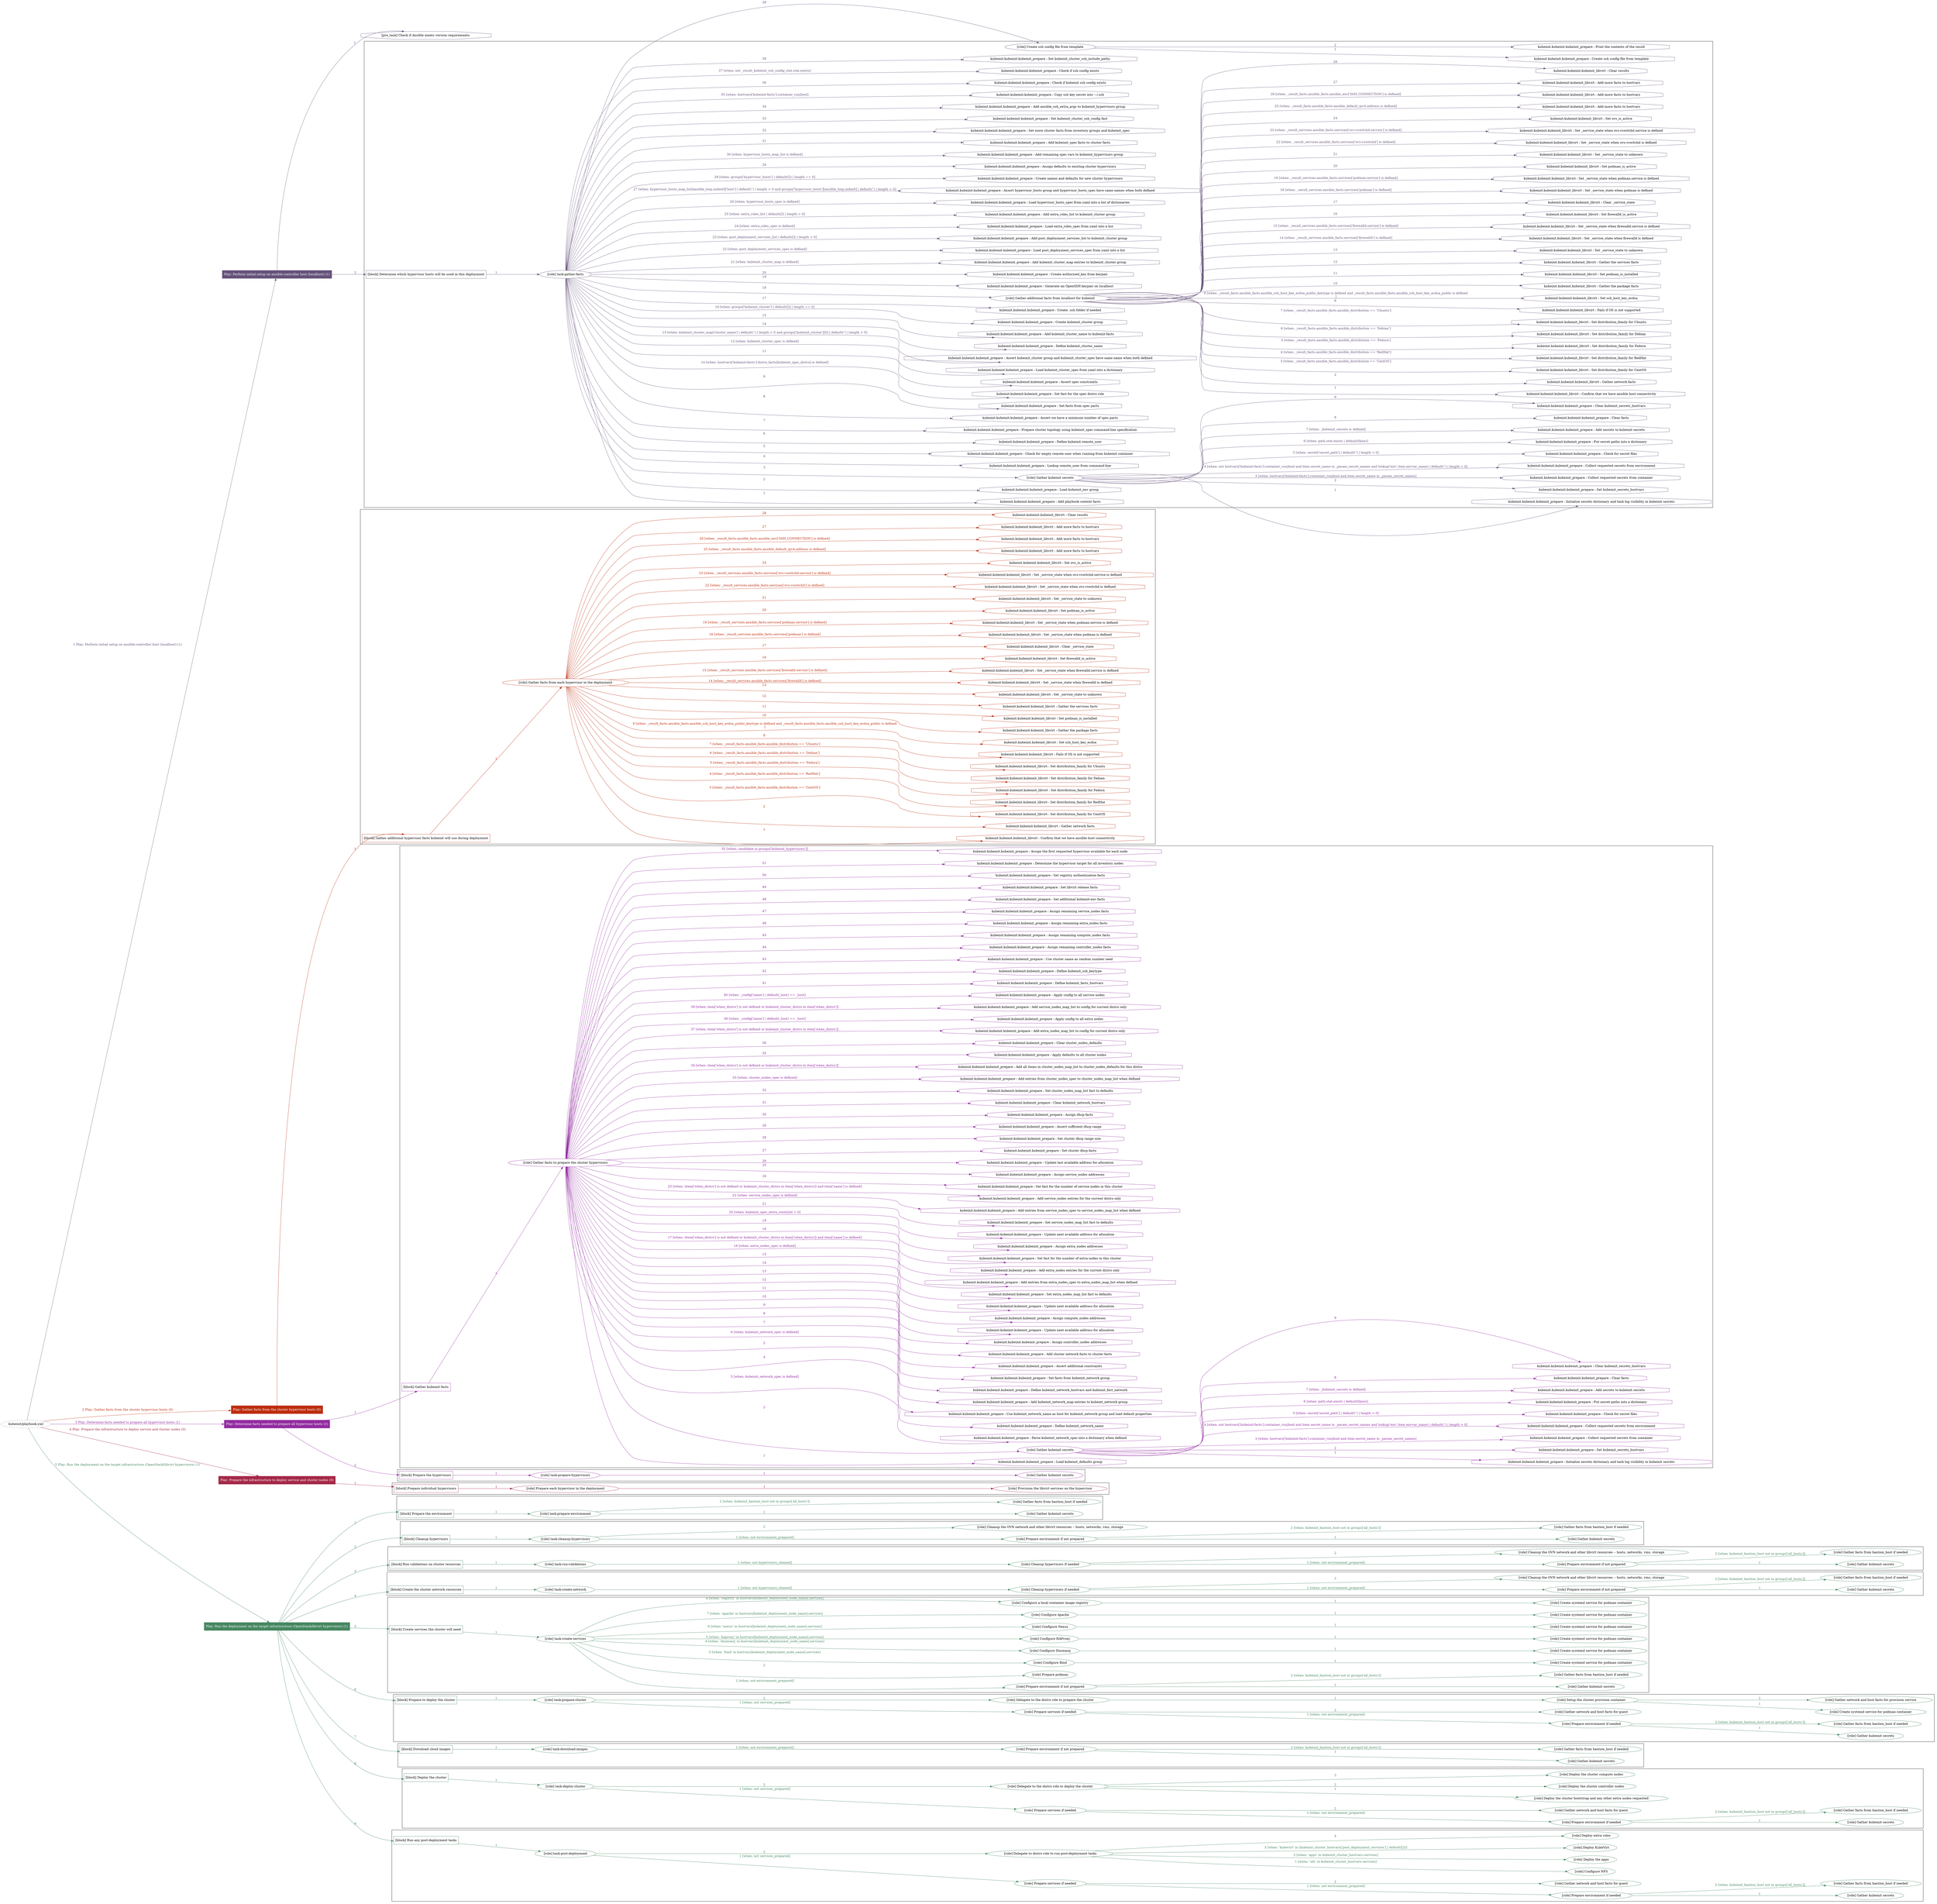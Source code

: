 digraph {
	graph [concentrate=true ordering=in rankdir=LR ratio=fill]
	edge [esep=5 sep=10]
	"kubeinit/playbook.yml" [URL="/home/runner/work/kubeinit/kubeinit/kubeinit/playbook.yml" id=playbook_bca1860b style=dotted]
	"kubeinit/playbook.yml" -> play_c9c91298 [label="1 Play: Perform initial setup on ansible-controller host (localhost) (1)" color="#65527a" fontcolor="#65527a" id=edge_play_c9c91298 labeltooltip="1 Play: Perform initial setup on ansible-controller host (localhost) (1)" tooltip="1 Play: Perform initial setup on ansible-controller host (localhost) (1)"]
	subgraph "Play: Perform initial setup on ansible-controller host (localhost) (1)" {
		play_c9c91298 [label="Play: Perform initial setup on ansible-controller host (localhost) (1)" URL="/home/runner/work/kubeinit/kubeinit/kubeinit/playbook.yml" color="#65527a" fontcolor="#ffffff" id=play_c9c91298 shape=box style=filled tooltip=localhost]
		pre_task_dbba5633 [label="[pre_task] Check if Ansible meets version requirements." URL="/home/runner/work/kubeinit/kubeinit/kubeinit/playbook.yml" color="#65527a" id=pre_task_dbba5633 shape=octagon tooltip="Check if Ansible meets version requirements."]
		play_c9c91298 -> pre_task_dbba5633 [label="1 " color="#65527a" fontcolor="#65527a" id=edge_pre_task_dbba5633 labeltooltip="1 " tooltip="1 "]
		play_c9c91298 -> block_4954b0e4 [label=2 color="#65527a" fontcolor="#65527a" id=edge_block_4954b0e4 labeltooltip=2 tooltip=2]
		subgraph cluster_block_4954b0e4 {
			block_4954b0e4 [label="[block] Determine which hypervisor hosts will be used in this deployment" URL="/home/runner/work/kubeinit/kubeinit/kubeinit/playbook.yml" color="#65527a" id=block_4954b0e4 labeltooltip="Determine which hypervisor hosts will be used in this deployment" shape=box tooltip="Determine which hypervisor hosts will be used in this deployment"]
			block_4954b0e4 -> role_bd72277b [label="1 " color="#65527a" fontcolor="#65527a" id=edge_role_bd72277b labeltooltip="1 " tooltip="1 "]
			subgraph "task-gather-facts" {
				role_bd72277b [label="[role] task-gather-facts" URL="/home/runner/work/kubeinit/kubeinit/kubeinit/playbook.yml" color="#65527a" id=role_bd72277b tooltip="task-gather-facts"]
				task_1c30b57f [label="kubeinit.kubeinit.kubeinit_prepare : Add playbook context facts" URL="/home/runner/.ansible/collections/ansible_collections/kubeinit/kubeinit/roles/kubeinit_prepare/tasks/build_hypervisors_group.yml" color="#65527a" id=task_1c30b57f shape=octagon tooltip="kubeinit.kubeinit.kubeinit_prepare : Add playbook context facts"]
				role_bd72277b -> task_1c30b57f [label="1 " color="#65527a" fontcolor="#65527a" id=edge_task_1c30b57f labeltooltip="1 " tooltip="1 "]
				task_f6e61e18 [label="kubeinit.kubeinit.kubeinit_prepare : Load kubeinit_env group" URL="/home/runner/.ansible/collections/ansible_collections/kubeinit/kubeinit/roles/kubeinit_prepare/tasks/build_hypervisors_group.yml" color="#65527a" id=task_f6e61e18 shape=octagon tooltip="kubeinit.kubeinit.kubeinit_prepare : Load kubeinit_env group"]
				role_bd72277b -> task_f6e61e18 [label="2 " color="#65527a" fontcolor="#65527a" id=edge_task_f6e61e18 labeltooltip="2 " tooltip="2 "]
				role_bd72277b -> role_e7b26fa4 [label="3 " color="#65527a" fontcolor="#65527a" id=edge_role_e7b26fa4 labeltooltip="3 " tooltip="3 "]
				subgraph "Gather kubeinit secrets" {
					role_e7b26fa4 [label="[role] Gather kubeinit secrets" URL="/home/runner/.ansible/collections/ansible_collections/kubeinit/kubeinit/roles/kubeinit_prepare/tasks/build_hypervisors_group.yml" color="#65527a" id=role_e7b26fa4 tooltip="Gather kubeinit secrets"]
					task_fd6288f5 [label="kubeinit.kubeinit.kubeinit_prepare : Initialize secrets dictionary and task log visibility in kubeinit secrets" URL="/home/runner/.ansible/collections/ansible_collections/kubeinit/kubeinit/roles/kubeinit_prepare/tasks/gather_kubeinit_secrets.yml" color="#65527a" id=task_fd6288f5 shape=octagon tooltip="kubeinit.kubeinit.kubeinit_prepare : Initialize secrets dictionary and task log visibility in kubeinit secrets"]
					role_e7b26fa4 -> task_fd6288f5 [label="1 " color="#65527a" fontcolor="#65527a" id=edge_task_fd6288f5 labeltooltip="1 " tooltip="1 "]
					task_5918699f [label="kubeinit.kubeinit.kubeinit_prepare : Set kubeinit_secrets_hostvars" URL="/home/runner/.ansible/collections/ansible_collections/kubeinit/kubeinit/roles/kubeinit_prepare/tasks/gather_kubeinit_secrets.yml" color="#65527a" id=task_5918699f shape=octagon tooltip="kubeinit.kubeinit.kubeinit_prepare : Set kubeinit_secrets_hostvars"]
					role_e7b26fa4 -> task_5918699f [label="2 " color="#65527a" fontcolor="#65527a" id=edge_task_5918699f labeltooltip="2 " tooltip="2 "]
					task_c7142dd9 [label="kubeinit.kubeinit.kubeinit_prepare : Collect requested secrets from container" URL="/home/runner/.ansible/collections/ansible_collections/kubeinit/kubeinit/roles/kubeinit_prepare/tasks/gather_kubeinit_secrets.yml" color="#65527a" id=task_c7142dd9 shape=octagon tooltip="kubeinit.kubeinit.kubeinit_prepare : Collect requested secrets from container"]
					role_e7b26fa4 -> task_c7142dd9 [label="3 [when: hostvars['kubeinit-facts'].container_run|bool and item.secret_name in _param_secret_names]" color="#65527a" fontcolor="#65527a" id=edge_task_c7142dd9 labeltooltip="3 [when: hostvars['kubeinit-facts'].container_run|bool and item.secret_name in _param_secret_names]" tooltip="3 [when: hostvars['kubeinit-facts'].container_run|bool and item.secret_name in _param_secret_names]"]
					task_8b5ec562 [label="kubeinit.kubeinit.kubeinit_prepare : Collect requested secrets from environment" URL="/home/runner/.ansible/collections/ansible_collections/kubeinit/kubeinit/roles/kubeinit_prepare/tasks/gather_kubeinit_secrets.yml" color="#65527a" id=task_8b5ec562 shape=octagon tooltip="kubeinit.kubeinit.kubeinit_prepare : Collect requested secrets from environment"]
					role_e7b26fa4 -> task_8b5ec562 [label="4 [when: not hostvars['kubeinit-facts'].container_run|bool and item.secret_name in _param_secret_names and lookup('env',item.envvar_name) | default('') | length > 0]" color="#65527a" fontcolor="#65527a" id=edge_task_8b5ec562 labeltooltip="4 [when: not hostvars['kubeinit-facts'].container_run|bool and item.secret_name in _param_secret_names and lookup('env',item.envvar_name) | default('') | length > 0]" tooltip="4 [when: not hostvars['kubeinit-facts'].container_run|bool and item.secret_name in _param_secret_names and lookup('env',item.envvar_name) | default('') | length > 0]"]
					task_5d7867b4 [label="kubeinit.kubeinit.kubeinit_prepare : Check for secret files" URL="/home/runner/.ansible/collections/ansible_collections/kubeinit/kubeinit/roles/kubeinit_prepare/tasks/gather_kubeinit_secrets.yml" color="#65527a" id=task_5d7867b4 shape=octagon tooltip="kubeinit.kubeinit.kubeinit_prepare : Check for secret files"]
					role_e7b26fa4 -> task_5d7867b4 [label="5 [when: secret['secret_path'] | default('') | length > 0]" color="#65527a" fontcolor="#65527a" id=edge_task_5d7867b4 labeltooltip="5 [when: secret['secret_path'] | default('') | length > 0]" tooltip="5 [when: secret['secret_path'] | default('') | length > 0]"]
					task_64f941ab [label="kubeinit.kubeinit.kubeinit_prepare : Put secret paths into a dictionary" URL="/home/runner/.ansible/collections/ansible_collections/kubeinit/kubeinit/roles/kubeinit_prepare/tasks/gather_kubeinit_secrets.yml" color="#65527a" id=task_64f941ab shape=octagon tooltip="kubeinit.kubeinit.kubeinit_prepare : Put secret paths into a dictionary"]
					role_e7b26fa4 -> task_64f941ab [label="6 [when: path.stat.exists | default(false)]" color="#65527a" fontcolor="#65527a" id=edge_task_64f941ab labeltooltip="6 [when: path.stat.exists | default(false)]" tooltip="6 [when: path.stat.exists | default(false)]"]
					task_31cfb2c2 [label="kubeinit.kubeinit.kubeinit_prepare : Add secrets to kubeinit secrets" URL="/home/runner/.ansible/collections/ansible_collections/kubeinit/kubeinit/roles/kubeinit_prepare/tasks/gather_kubeinit_secrets.yml" color="#65527a" id=task_31cfb2c2 shape=octagon tooltip="kubeinit.kubeinit.kubeinit_prepare : Add secrets to kubeinit secrets"]
					role_e7b26fa4 -> task_31cfb2c2 [label="7 [when: _kubeinit_secrets is defined]" color="#65527a" fontcolor="#65527a" id=edge_task_31cfb2c2 labeltooltip="7 [when: _kubeinit_secrets is defined]" tooltip="7 [when: _kubeinit_secrets is defined]"]
					task_b3a7b8b3 [label="kubeinit.kubeinit.kubeinit_prepare : Clear facts" URL="/home/runner/.ansible/collections/ansible_collections/kubeinit/kubeinit/roles/kubeinit_prepare/tasks/gather_kubeinit_secrets.yml" color="#65527a" id=task_b3a7b8b3 shape=octagon tooltip="kubeinit.kubeinit.kubeinit_prepare : Clear facts"]
					role_e7b26fa4 -> task_b3a7b8b3 [label="8 " color="#65527a" fontcolor="#65527a" id=edge_task_b3a7b8b3 labeltooltip="8 " tooltip="8 "]
					task_31e1fc1b [label="kubeinit.kubeinit.kubeinit_prepare : Clear kubeinit_secrets_hostvars" URL="/home/runner/.ansible/collections/ansible_collections/kubeinit/kubeinit/roles/kubeinit_prepare/tasks/gather_kubeinit_secrets.yml" color="#65527a" id=task_31e1fc1b shape=octagon tooltip="kubeinit.kubeinit.kubeinit_prepare : Clear kubeinit_secrets_hostvars"]
					role_e7b26fa4 -> task_31e1fc1b [label="9 " color="#65527a" fontcolor="#65527a" id=edge_task_31e1fc1b labeltooltip="9 " tooltip="9 "]
				}
				task_11aa5e14 [label="kubeinit.kubeinit.kubeinit_prepare : Lookup remote_user from command-line" URL="/home/runner/.ansible/collections/ansible_collections/kubeinit/kubeinit/roles/kubeinit_prepare/tasks/build_hypervisors_group.yml" color="#65527a" id=task_11aa5e14 shape=octagon tooltip="kubeinit.kubeinit.kubeinit_prepare : Lookup remote_user from command-line"]
				role_bd72277b -> task_11aa5e14 [label="4 " color="#65527a" fontcolor="#65527a" id=edge_task_11aa5e14 labeltooltip="4 " tooltip="4 "]
				task_4abb38d1 [label="kubeinit.kubeinit.kubeinit_prepare : Check for empty remote user when running from kubeinit container" URL="/home/runner/.ansible/collections/ansible_collections/kubeinit/kubeinit/roles/kubeinit_prepare/tasks/build_hypervisors_group.yml" color="#65527a" id=task_4abb38d1 shape=octagon tooltip="kubeinit.kubeinit.kubeinit_prepare : Check for empty remote user when running from kubeinit container"]
				role_bd72277b -> task_4abb38d1 [label="5 " color="#65527a" fontcolor="#65527a" id=edge_task_4abb38d1 labeltooltip="5 " tooltip="5 "]
				task_850d6ad9 [label="kubeinit.kubeinit.kubeinit_prepare : Define kubeinit remote_user" URL="/home/runner/.ansible/collections/ansible_collections/kubeinit/kubeinit/roles/kubeinit_prepare/tasks/build_hypervisors_group.yml" color="#65527a" id=task_850d6ad9 shape=octagon tooltip="kubeinit.kubeinit.kubeinit_prepare : Define kubeinit remote_user"]
				role_bd72277b -> task_850d6ad9 [label="6 " color="#65527a" fontcolor="#65527a" id=edge_task_850d6ad9 labeltooltip="6 " tooltip="6 "]
				task_0df256e2 [label="kubeinit.kubeinit.kubeinit_prepare : Prepare cluster topology using kubeinit_spec command-line specification" URL="/home/runner/.ansible/collections/ansible_collections/kubeinit/kubeinit/roles/kubeinit_prepare/tasks/build_hypervisors_group.yml" color="#65527a" id=task_0df256e2 shape=octagon tooltip="kubeinit.kubeinit.kubeinit_prepare : Prepare cluster topology using kubeinit_spec command-line specification"]
				role_bd72277b -> task_0df256e2 [label="7 " color="#65527a" fontcolor="#65527a" id=edge_task_0df256e2 labeltooltip="7 " tooltip="7 "]
				task_32ea2d8f [label="kubeinit.kubeinit.kubeinit_prepare : Assert we have a minimum number of spec parts" URL="/home/runner/.ansible/collections/ansible_collections/kubeinit/kubeinit/roles/kubeinit_prepare/tasks/build_hypervisors_group.yml" color="#65527a" id=task_32ea2d8f shape=octagon tooltip="kubeinit.kubeinit.kubeinit_prepare : Assert we have a minimum number of spec parts"]
				role_bd72277b -> task_32ea2d8f [label="8 " color="#65527a" fontcolor="#65527a" id=edge_task_32ea2d8f labeltooltip="8 " tooltip="8 "]
				task_704c9fd6 [label="kubeinit.kubeinit.kubeinit_prepare : Set facts from spec parts" URL="/home/runner/.ansible/collections/ansible_collections/kubeinit/kubeinit/roles/kubeinit_prepare/tasks/build_hypervisors_group.yml" color="#65527a" id=task_704c9fd6 shape=octagon tooltip="kubeinit.kubeinit.kubeinit_prepare : Set facts from spec parts"]
				role_bd72277b -> task_704c9fd6 [label="9 " color="#65527a" fontcolor="#65527a" id=edge_task_704c9fd6 labeltooltip="9 " tooltip="9 "]
				task_6c88221b [label="kubeinit.kubeinit.kubeinit_prepare : Set fact for the spec distro role" URL="/home/runner/.ansible/collections/ansible_collections/kubeinit/kubeinit/roles/kubeinit_prepare/tasks/build_hypervisors_group.yml" color="#65527a" id=task_6c88221b shape=octagon tooltip="kubeinit.kubeinit.kubeinit_prepare : Set fact for the spec distro role"]
				role_bd72277b -> task_6c88221b [label="10 [when: hostvars['kubeinit-facts'].distro_facts[kubeinit_spec_distro] is defined]" color="#65527a" fontcolor="#65527a" id=edge_task_6c88221b labeltooltip="10 [when: hostvars['kubeinit-facts'].distro_facts[kubeinit_spec_distro] is defined]" tooltip="10 [when: hostvars['kubeinit-facts'].distro_facts[kubeinit_spec_distro] is defined]"]
				task_6debd686 [label="kubeinit.kubeinit.kubeinit_prepare : Assert spec constraints" URL="/home/runner/.ansible/collections/ansible_collections/kubeinit/kubeinit/roles/kubeinit_prepare/tasks/build_hypervisors_group.yml" color="#65527a" id=task_6debd686 shape=octagon tooltip="kubeinit.kubeinit.kubeinit_prepare : Assert spec constraints"]
				role_bd72277b -> task_6debd686 [label="11 " color="#65527a" fontcolor="#65527a" id=edge_task_6debd686 labeltooltip="11 " tooltip="11 "]
				task_db99b414 [label="kubeinit.kubeinit.kubeinit_prepare : Load kubeinit_cluster_spec from yaml into a dictionary" URL="/home/runner/.ansible/collections/ansible_collections/kubeinit/kubeinit/roles/kubeinit_prepare/tasks/build_hypervisors_group.yml" color="#65527a" id=task_db99b414 shape=octagon tooltip="kubeinit.kubeinit.kubeinit_prepare : Load kubeinit_cluster_spec from yaml into a dictionary"]
				role_bd72277b -> task_db99b414 [label="12 [when: kubeinit_cluster_spec is defined]" color="#65527a" fontcolor="#65527a" id=edge_task_db99b414 labeltooltip="12 [when: kubeinit_cluster_spec is defined]" tooltip="12 [when: kubeinit_cluster_spec is defined]"]
				task_2de0db15 [label="kubeinit.kubeinit.kubeinit_prepare : Assert kubeinit_cluster group and kubeinit_cluster_spec have same name when both defined" URL="/home/runner/.ansible/collections/ansible_collections/kubeinit/kubeinit/roles/kubeinit_prepare/tasks/build_hypervisors_group.yml" color="#65527a" id=task_2de0db15 shape=octagon tooltip="kubeinit.kubeinit.kubeinit_prepare : Assert kubeinit_cluster group and kubeinit_cluster_spec have same name when both defined"]
				role_bd72277b -> task_2de0db15 [label="13 [when: kubeinit_cluster_map['cluster_name'] | default('') | length > 0 and groups['kubeinit_cluster'][0] | default('') | length > 0]" color="#65527a" fontcolor="#65527a" id=edge_task_2de0db15 labeltooltip="13 [when: kubeinit_cluster_map['cluster_name'] | default('') | length > 0 and groups['kubeinit_cluster'][0] | default('') | length > 0]" tooltip="13 [when: kubeinit_cluster_map['cluster_name'] | default('') | length > 0 and groups['kubeinit_cluster'][0] | default('') | length > 0]"]
				task_42be096a [label="kubeinit.kubeinit.kubeinit_prepare : Define kubeinit_cluster_name" URL="/home/runner/.ansible/collections/ansible_collections/kubeinit/kubeinit/roles/kubeinit_prepare/tasks/build_hypervisors_group.yml" color="#65527a" id=task_42be096a shape=octagon tooltip="kubeinit.kubeinit.kubeinit_prepare : Define kubeinit_cluster_name"]
				role_bd72277b -> task_42be096a [label="14 " color="#65527a" fontcolor="#65527a" id=edge_task_42be096a labeltooltip="14 " tooltip="14 "]
				task_6b9fe81d [label="kubeinit.kubeinit.kubeinit_prepare : Add kubeinit_cluster_name to kubeinit-facts" URL="/home/runner/.ansible/collections/ansible_collections/kubeinit/kubeinit/roles/kubeinit_prepare/tasks/build_hypervisors_group.yml" color="#65527a" id=task_6b9fe81d shape=octagon tooltip="kubeinit.kubeinit.kubeinit_prepare : Add kubeinit_cluster_name to kubeinit-facts"]
				role_bd72277b -> task_6b9fe81d [label="15 " color="#65527a" fontcolor="#65527a" id=edge_task_6b9fe81d labeltooltip="15 " tooltip="15 "]
				task_0ca71ef2 [label="kubeinit.kubeinit.kubeinit_prepare : Create kubeinit_cluster group" URL="/home/runner/.ansible/collections/ansible_collections/kubeinit/kubeinit/roles/kubeinit_prepare/tasks/build_hypervisors_group.yml" color="#65527a" id=task_0ca71ef2 shape=octagon tooltip="kubeinit.kubeinit.kubeinit_prepare : Create kubeinit_cluster group"]
				role_bd72277b -> task_0ca71ef2 [label="16 [when: groups['kubeinit_cluster'] | default([]) | length == 0]" color="#65527a" fontcolor="#65527a" id=edge_task_0ca71ef2 labeltooltip="16 [when: groups['kubeinit_cluster'] | default([]) | length == 0]" tooltip="16 [when: groups['kubeinit_cluster'] | default([]) | length == 0]"]
				task_49aa055f [label="kubeinit.kubeinit.kubeinit_prepare : Create .ssh folder if needed" URL="/home/runner/.ansible/collections/ansible_collections/kubeinit/kubeinit/roles/kubeinit_prepare/tasks/build_hypervisors_group.yml" color="#65527a" id=task_49aa055f shape=octagon tooltip="kubeinit.kubeinit.kubeinit_prepare : Create .ssh folder if needed"]
				role_bd72277b -> task_49aa055f [label="17 " color="#65527a" fontcolor="#65527a" id=edge_task_49aa055f labeltooltip="17 " tooltip="17 "]
				role_bd72277b -> role_71f5534f [label="18 " color="#65527a" fontcolor="#65527a" id=edge_role_71f5534f labeltooltip="18 " tooltip="18 "]
				subgraph "Gather additional facts from localhost for kubeinit" {
					role_71f5534f [label="[role] Gather additional facts from localhost for kubeinit" URL="/home/runner/.ansible/collections/ansible_collections/kubeinit/kubeinit/roles/kubeinit_prepare/tasks/build_hypervisors_group.yml" color="#65527a" id=role_71f5534f tooltip="Gather additional facts from localhost for kubeinit"]
					task_737fa6ae [label="kubeinit.kubeinit.kubeinit_libvirt : Confirm that we have ansible host connectivity" URL="/home/runner/.ansible/collections/ansible_collections/kubeinit/kubeinit/roles/kubeinit_libvirt/tasks/gather_host_facts.yml" color="#65527a" id=task_737fa6ae shape=octagon tooltip="kubeinit.kubeinit.kubeinit_libvirt : Confirm that we have ansible host connectivity"]
					role_71f5534f -> task_737fa6ae [label="1 " color="#65527a" fontcolor="#65527a" id=edge_task_737fa6ae labeltooltip="1 " tooltip="1 "]
					task_30616356 [label="kubeinit.kubeinit.kubeinit_libvirt : Gather network facts" URL="/home/runner/.ansible/collections/ansible_collections/kubeinit/kubeinit/roles/kubeinit_libvirt/tasks/gather_host_facts.yml" color="#65527a" id=task_30616356 shape=octagon tooltip="kubeinit.kubeinit.kubeinit_libvirt : Gather network facts"]
					role_71f5534f -> task_30616356 [label="2 " color="#65527a" fontcolor="#65527a" id=edge_task_30616356 labeltooltip="2 " tooltip="2 "]
					task_43d39bfd [label="kubeinit.kubeinit.kubeinit_libvirt : Set distribution_family for CentOS" URL="/home/runner/.ansible/collections/ansible_collections/kubeinit/kubeinit/roles/kubeinit_libvirt/tasks/gather_host_facts.yml" color="#65527a" id=task_43d39bfd shape=octagon tooltip="kubeinit.kubeinit.kubeinit_libvirt : Set distribution_family for CentOS"]
					role_71f5534f -> task_43d39bfd [label="3 [when: _result_facts.ansible_facts.ansible_distribution == 'CentOS']" color="#65527a" fontcolor="#65527a" id=edge_task_43d39bfd labeltooltip="3 [when: _result_facts.ansible_facts.ansible_distribution == 'CentOS']" tooltip="3 [when: _result_facts.ansible_facts.ansible_distribution == 'CentOS']"]
					task_fd42208b [label="kubeinit.kubeinit.kubeinit_libvirt : Set distribution_family for RedHat" URL="/home/runner/.ansible/collections/ansible_collections/kubeinit/kubeinit/roles/kubeinit_libvirt/tasks/gather_host_facts.yml" color="#65527a" id=task_fd42208b shape=octagon tooltip="kubeinit.kubeinit.kubeinit_libvirt : Set distribution_family for RedHat"]
					role_71f5534f -> task_fd42208b [label="4 [when: _result_facts.ansible_facts.ansible_distribution == 'RedHat']" color="#65527a" fontcolor="#65527a" id=edge_task_fd42208b labeltooltip="4 [when: _result_facts.ansible_facts.ansible_distribution == 'RedHat']" tooltip="4 [when: _result_facts.ansible_facts.ansible_distribution == 'RedHat']"]
					task_2d5e6518 [label="kubeinit.kubeinit.kubeinit_libvirt : Set distribution_family for Fedora" URL="/home/runner/.ansible/collections/ansible_collections/kubeinit/kubeinit/roles/kubeinit_libvirt/tasks/gather_host_facts.yml" color="#65527a" id=task_2d5e6518 shape=octagon tooltip="kubeinit.kubeinit.kubeinit_libvirt : Set distribution_family for Fedora"]
					role_71f5534f -> task_2d5e6518 [label="5 [when: _result_facts.ansible_facts.ansible_distribution == 'Fedora']" color="#65527a" fontcolor="#65527a" id=edge_task_2d5e6518 labeltooltip="5 [when: _result_facts.ansible_facts.ansible_distribution == 'Fedora']" tooltip="5 [when: _result_facts.ansible_facts.ansible_distribution == 'Fedora']"]
					task_bedaa062 [label="kubeinit.kubeinit.kubeinit_libvirt : Set distribution_family for Debian" URL="/home/runner/.ansible/collections/ansible_collections/kubeinit/kubeinit/roles/kubeinit_libvirt/tasks/gather_host_facts.yml" color="#65527a" id=task_bedaa062 shape=octagon tooltip="kubeinit.kubeinit.kubeinit_libvirt : Set distribution_family for Debian"]
					role_71f5534f -> task_bedaa062 [label="6 [when: _result_facts.ansible_facts.ansible_distribution == 'Debian']" color="#65527a" fontcolor="#65527a" id=edge_task_bedaa062 labeltooltip="6 [when: _result_facts.ansible_facts.ansible_distribution == 'Debian']" tooltip="6 [when: _result_facts.ansible_facts.ansible_distribution == 'Debian']"]
					task_8205e323 [label="kubeinit.kubeinit.kubeinit_libvirt : Set distribution_family for Ubuntu" URL="/home/runner/.ansible/collections/ansible_collections/kubeinit/kubeinit/roles/kubeinit_libvirt/tasks/gather_host_facts.yml" color="#65527a" id=task_8205e323 shape=octagon tooltip="kubeinit.kubeinit.kubeinit_libvirt : Set distribution_family for Ubuntu"]
					role_71f5534f -> task_8205e323 [label="7 [when: _result_facts.ansible_facts.ansible_distribution == 'Ubuntu']" color="#65527a" fontcolor="#65527a" id=edge_task_8205e323 labeltooltip="7 [when: _result_facts.ansible_facts.ansible_distribution == 'Ubuntu']" tooltip="7 [when: _result_facts.ansible_facts.ansible_distribution == 'Ubuntu']"]
					task_453fc6fa [label="kubeinit.kubeinit.kubeinit_libvirt : Fails if OS is not supported" URL="/home/runner/.ansible/collections/ansible_collections/kubeinit/kubeinit/roles/kubeinit_libvirt/tasks/gather_host_facts.yml" color="#65527a" id=task_453fc6fa shape=octagon tooltip="kubeinit.kubeinit.kubeinit_libvirt : Fails if OS is not supported"]
					role_71f5534f -> task_453fc6fa [label="8 " color="#65527a" fontcolor="#65527a" id=edge_task_453fc6fa labeltooltip="8 " tooltip="8 "]
					task_5705e867 [label="kubeinit.kubeinit.kubeinit_libvirt : Set ssh_host_key_ecdsa" URL="/home/runner/.ansible/collections/ansible_collections/kubeinit/kubeinit/roles/kubeinit_libvirt/tasks/gather_host_facts.yml" color="#65527a" id=task_5705e867 shape=octagon tooltip="kubeinit.kubeinit.kubeinit_libvirt : Set ssh_host_key_ecdsa"]
					role_71f5534f -> task_5705e867 [label="9 [when: _result_facts.ansible_facts.ansible_ssh_host_key_ecdsa_public_keytype is defined and _result_facts.ansible_facts.ansible_ssh_host_key_ecdsa_public is defined
]" color="#65527a" fontcolor="#65527a" id=edge_task_5705e867 labeltooltip="9 [when: _result_facts.ansible_facts.ansible_ssh_host_key_ecdsa_public_keytype is defined and _result_facts.ansible_facts.ansible_ssh_host_key_ecdsa_public is defined
]" tooltip="9 [when: _result_facts.ansible_facts.ansible_ssh_host_key_ecdsa_public_keytype is defined and _result_facts.ansible_facts.ansible_ssh_host_key_ecdsa_public is defined
]"]
					task_9190bdff [label="kubeinit.kubeinit.kubeinit_libvirt : Gather the package facts" URL="/home/runner/.ansible/collections/ansible_collections/kubeinit/kubeinit/roles/kubeinit_libvirt/tasks/gather_host_facts.yml" color="#65527a" id=task_9190bdff shape=octagon tooltip="kubeinit.kubeinit.kubeinit_libvirt : Gather the package facts"]
					role_71f5534f -> task_9190bdff [label="10 " color="#65527a" fontcolor="#65527a" id=edge_task_9190bdff labeltooltip="10 " tooltip="10 "]
					task_afdc4c4d [label="kubeinit.kubeinit.kubeinit_libvirt : Set podman_is_installed" URL="/home/runner/.ansible/collections/ansible_collections/kubeinit/kubeinit/roles/kubeinit_libvirt/tasks/gather_host_facts.yml" color="#65527a" id=task_afdc4c4d shape=octagon tooltip="kubeinit.kubeinit.kubeinit_libvirt : Set podman_is_installed"]
					role_71f5534f -> task_afdc4c4d [label="11 " color="#65527a" fontcolor="#65527a" id=edge_task_afdc4c4d labeltooltip="11 " tooltip="11 "]
					task_ff2c7eaa [label="kubeinit.kubeinit.kubeinit_libvirt : Gather the services facts" URL="/home/runner/.ansible/collections/ansible_collections/kubeinit/kubeinit/roles/kubeinit_libvirt/tasks/gather_host_facts.yml" color="#65527a" id=task_ff2c7eaa shape=octagon tooltip="kubeinit.kubeinit.kubeinit_libvirt : Gather the services facts"]
					role_71f5534f -> task_ff2c7eaa [label="12 " color="#65527a" fontcolor="#65527a" id=edge_task_ff2c7eaa labeltooltip="12 " tooltip="12 "]
					task_8f224d42 [label="kubeinit.kubeinit.kubeinit_libvirt : Set _service_state to unknown" URL="/home/runner/.ansible/collections/ansible_collections/kubeinit/kubeinit/roles/kubeinit_libvirt/tasks/gather_host_facts.yml" color="#65527a" id=task_8f224d42 shape=octagon tooltip="kubeinit.kubeinit.kubeinit_libvirt : Set _service_state to unknown"]
					role_71f5534f -> task_8f224d42 [label="13 " color="#65527a" fontcolor="#65527a" id=edge_task_8f224d42 labeltooltip="13 " tooltip="13 "]
					task_0290f290 [label="kubeinit.kubeinit.kubeinit_libvirt : Set _service_state when firewalld is defined" URL="/home/runner/.ansible/collections/ansible_collections/kubeinit/kubeinit/roles/kubeinit_libvirt/tasks/gather_host_facts.yml" color="#65527a" id=task_0290f290 shape=octagon tooltip="kubeinit.kubeinit.kubeinit_libvirt : Set _service_state when firewalld is defined"]
					role_71f5534f -> task_0290f290 [label="14 [when: _result_services.ansible_facts.services['firewalld'] is defined]" color="#65527a" fontcolor="#65527a" id=edge_task_0290f290 labeltooltip="14 [when: _result_services.ansible_facts.services['firewalld'] is defined]" tooltip="14 [when: _result_services.ansible_facts.services['firewalld'] is defined]"]
					task_d8d8ceaf [label="kubeinit.kubeinit.kubeinit_libvirt : Set _service_state when firewalld.service is defined" URL="/home/runner/.ansible/collections/ansible_collections/kubeinit/kubeinit/roles/kubeinit_libvirt/tasks/gather_host_facts.yml" color="#65527a" id=task_d8d8ceaf shape=octagon tooltip="kubeinit.kubeinit.kubeinit_libvirt : Set _service_state when firewalld.service is defined"]
					role_71f5534f -> task_d8d8ceaf [label="15 [when: _result_services.ansible_facts.services['firewalld.service'] is defined]" color="#65527a" fontcolor="#65527a" id=edge_task_d8d8ceaf labeltooltip="15 [when: _result_services.ansible_facts.services['firewalld.service'] is defined]" tooltip="15 [when: _result_services.ansible_facts.services['firewalld.service'] is defined]"]
					task_b7c63022 [label="kubeinit.kubeinit.kubeinit_libvirt : Set firewalld_is_active" URL="/home/runner/.ansible/collections/ansible_collections/kubeinit/kubeinit/roles/kubeinit_libvirt/tasks/gather_host_facts.yml" color="#65527a" id=task_b7c63022 shape=octagon tooltip="kubeinit.kubeinit.kubeinit_libvirt : Set firewalld_is_active"]
					role_71f5534f -> task_b7c63022 [label="16 " color="#65527a" fontcolor="#65527a" id=edge_task_b7c63022 labeltooltip="16 " tooltip="16 "]
					task_b1d3020c [label="kubeinit.kubeinit.kubeinit_libvirt : Clear _service_state" URL="/home/runner/.ansible/collections/ansible_collections/kubeinit/kubeinit/roles/kubeinit_libvirt/tasks/gather_host_facts.yml" color="#65527a" id=task_b1d3020c shape=octagon tooltip="kubeinit.kubeinit.kubeinit_libvirt : Clear _service_state"]
					role_71f5534f -> task_b1d3020c [label="17 " color="#65527a" fontcolor="#65527a" id=edge_task_b1d3020c labeltooltip="17 " tooltip="17 "]
					task_6f8dcd55 [label="kubeinit.kubeinit.kubeinit_libvirt : Set _service_state when podman is defined" URL="/home/runner/.ansible/collections/ansible_collections/kubeinit/kubeinit/roles/kubeinit_libvirt/tasks/gather_host_facts.yml" color="#65527a" id=task_6f8dcd55 shape=octagon tooltip="kubeinit.kubeinit.kubeinit_libvirt : Set _service_state when podman is defined"]
					role_71f5534f -> task_6f8dcd55 [label="18 [when: _result_services.ansible_facts.services['podman'] is defined]" color="#65527a" fontcolor="#65527a" id=edge_task_6f8dcd55 labeltooltip="18 [when: _result_services.ansible_facts.services['podman'] is defined]" tooltip="18 [when: _result_services.ansible_facts.services['podman'] is defined]"]
					task_6eebdab2 [label="kubeinit.kubeinit.kubeinit_libvirt : Set _service_state when podman.service is defined" URL="/home/runner/.ansible/collections/ansible_collections/kubeinit/kubeinit/roles/kubeinit_libvirt/tasks/gather_host_facts.yml" color="#65527a" id=task_6eebdab2 shape=octagon tooltip="kubeinit.kubeinit.kubeinit_libvirt : Set _service_state when podman.service is defined"]
					role_71f5534f -> task_6eebdab2 [label="19 [when: _result_services.ansible_facts.services['podman.service'] is defined]" color="#65527a" fontcolor="#65527a" id=edge_task_6eebdab2 labeltooltip="19 [when: _result_services.ansible_facts.services['podman.service'] is defined]" tooltip="19 [when: _result_services.ansible_facts.services['podman.service'] is defined]"]
					task_5e380099 [label="kubeinit.kubeinit.kubeinit_libvirt : Set podman_is_active" URL="/home/runner/.ansible/collections/ansible_collections/kubeinit/kubeinit/roles/kubeinit_libvirt/tasks/gather_host_facts.yml" color="#65527a" id=task_5e380099 shape=octagon tooltip="kubeinit.kubeinit.kubeinit_libvirt : Set podman_is_active"]
					role_71f5534f -> task_5e380099 [label="20 " color="#65527a" fontcolor="#65527a" id=edge_task_5e380099 labeltooltip="20 " tooltip="20 "]
					task_9a9b19ec [label="kubeinit.kubeinit.kubeinit_libvirt : Set _service_state to unknown" URL="/home/runner/.ansible/collections/ansible_collections/kubeinit/kubeinit/roles/kubeinit_libvirt/tasks/gather_host_facts.yml" color="#65527a" id=task_9a9b19ec shape=octagon tooltip="kubeinit.kubeinit.kubeinit_libvirt : Set _service_state to unknown"]
					role_71f5534f -> task_9a9b19ec [label="21 " color="#65527a" fontcolor="#65527a" id=edge_task_9a9b19ec labeltooltip="21 " tooltip="21 "]
					task_eaa9984b [label="kubeinit.kubeinit.kubeinit_libvirt : Set _service_state when ovs-vswitchd is defined" URL="/home/runner/.ansible/collections/ansible_collections/kubeinit/kubeinit/roles/kubeinit_libvirt/tasks/gather_host_facts.yml" color="#65527a" id=task_eaa9984b shape=octagon tooltip="kubeinit.kubeinit.kubeinit_libvirt : Set _service_state when ovs-vswitchd is defined"]
					role_71f5534f -> task_eaa9984b [label="22 [when: _result_services.ansible_facts.services['ovs-vswitchd'] is defined]" color="#65527a" fontcolor="#65527a" id=edge_task_eaa9984b labeltooltip="22 [when: _result_services.ansible_facts.services['ovs-vswitchd'] is defined]" tooltip="22 [when: _result_services.ansible_facts.services['ovs-vswitchd'] is defined]"]
					task_a04e3723 [label="kubeinit.kubeinit.kubeinit_libvirt : Set _service_state when ovs-vswitchd.service is defined" URL="/home/runner/.ansible/collections/ansible_collections/kubeinit/kubeinit/roles/kubeinit_libvirt/tasks/gather_host_facts.yml" color="#65527a" id=task_a04e3723 shape=octagon tooltip="kubeinit.kubeinit.kubeinit_libvirt : Set _service_state when ovs-vswitchd.service is defined"]
					role_71f5534f -> task_a04e3723 [label="23 [when: _result_services.ansible_facts.services['ovs-vswitchd.service'] is defined]" color="#65527a" fontcolor="#65527a" id=edge_task_a04e3723 labeltooltip="23 [when: _result_services.ansible_facts.services['ovs-vswitchd.service'] is defined]" tooltip="23 [when: _result_services.ansible_facts.services['ovs-vswitchd.service'] is defined]"]
					task_7f814b1d [label="kubeinit.kubeinit.kubeinit_libvirt : Set ovs_is_active" URL="/home/runner/.ansible/collections/ansible_collections/kubeinit/kubeinit/roles/kubeinit_libvirt/tasks/gather_host_facts.yml" color="#65527a" id=task_7f814b1d shape=octagon tooltip="kubeinit.kubeinit.kubeinit_libvirt : Set ovs_is_active"]
					role_71f5534f -> task_7f814b1d [label="24 " color="#65527a" fontcolor="#65527a" id=edge_task_7f814b1d labeltooltip="24 " tooltip="24 "]
					task_427e0051 [label="kubeinit.kubeinit.kubeinit_libvirt : Add more facts to hostvars" URL="/home/runner/.ansible/collections/ansible_collections/kubeinit/kubeinit/roles/kubeinit_libvirt/tasks/gather_host_facts.yml" color="#65527a" id=task_427e0051 shape=octagon tooltip="kubeinit.kubeinit.kubeinit_libvirt : Add more facts to hostvars"]
					role_71f5534f -> task_427e0051 [label="25 [when: _result_facts.ansible_facts.ansible_default_ipv4.address is defined]" color="#65527a" fontcolor="#65527a" id=edge_task_427e0051 labeltooltip="25 [when: _result_facts.ansible_facts.ansible_default_ipv4.address is defined]" tooltip="25 [when: _result_facts.ansible_facts.ansible_default_ipv4.address is defined]"]
					task_01870e88 [label="kubeinit.kubeinit.kubeinit_libvirt : Add more facts to hostvars" URL="/home/runner/.ansible/collections/ansible_collections/kubeinit/kubeinit/roles/kubeinit_libvirt/tasks/gather_host_facts.yml" color="#65527a" id=task_01870e88 shape=octagon tooltip="kubeinit.kubeinit.kubeinit_libvirt : Add more facts to hostvars"]
					role_71f5534f -> task_01870e88 [label="26 [when: _result_facts.ansible_facts.ansible_env['SSH_CONNECTION'] is defined]" color="#65527a" fontcolor="#65527a" id=edge_task_01870e88 labeltooltip="26 [when: _result_facts.ansible_facts.ansible_env['SSH_CONNECTION'] is defined]" tooltip="26 [when: _result_facts.ansible_facts.ansible_env['SSH_CONNECTION'] is defined]"]
					task_94717519 [label="kubeinit.kubeinit.kubeinit_libvirt : Add more facts to hostvars" URL="/home/runner/.ansible/collections/ansible_collections/kubeinit/kubeinit/roles/kubeinit_libvirt/tasks/gather_host_facts.yml" color="#65527a" id=task_94717519 shape=octagon tooltip="kubeinit.kubeinit.kubeinit_libvirt : Add more facts to hostvars"]
					role_71f5534f -> task_94717519 [label="27 " color="#65527a" fontcolor="#65527a" id=edge_task_94717519 labeltooltip="27 " tooltip="27 "]
					task_6ad05fa6 [label="kubeinit.kubeinit.kubeinit_libvirt : Clear results" URL="/home/runner/.ansible/collections/ansible_collections/kubeinit/kubeinit/roles/kubeinit_libvirt/tasks/gather_host_facts.yml" color="#65527a" id=task_6ad05fa6 shape=octagon tooltip="kubeinit.kubeinit.kubeinit_libvirt : Clear results"]
					role_71f5534f -> task_6ad05fa6 [label="28 " color="#65527a" fontcolor="#65527a" id=edge_task_6ad05fa6 labeltooltip="28 " tooltip="28 "]
				}
				task_26d3c391 [label="kubeinit.kubeinit.kubeinit_prepare : Generate an OpenSSH keypair on localhost" URL="/home/runner/.ansible/collections/ansible_collections/kubeinit/kubeinit/roles/kubeinit_prepare/tasks/build_hypervisors_group.yml" color="#65527a" id=task_26d3c391 shape=octagon tooltip="kubeinit.kubeinit.kubeinit_prepare : Generate an OpenSSH keypair on localhost"]
				role_bd72277b -> task_26d3c391 [label="19 " color="#65527a" fontcolor="#65527a" id=edge_task_26d3c391 labeltooltip="19 " tooltip="19 "]
				task_67714e96 [label="kubeinit.kubeinit.kubeinit_prepare : Create authorized_key from keypair" URL="/home/runner/.ansible/collections/ansible_collections/kubeinit/kubeinit/roles/kubeinit_prepare/tasks/build_hypervisors_group.yml" color="#65527a" id=task_67714e96 shape=octagon tooltip="kubeinit.kubeinit.kubeinit_prepare : Create authorized_key from keypair"]
				role_bd72277b -> task_67714e96 [label="20 " color="#65527a" fontcolor="#65527a" id=edge_task_67714e96 labeltooltip="20 " tooltip="20 "]
				task_64745982 [label="kubeinit.kubeinit.kubeinit_prepare : Add kubeinit_cluster_map entries to kubeinit_cluster group" URL="/home/runner/.ansible/collections/ansible_collections/kubeinit/kubeinit/roles/kubeinit_prepare/tasks/build_hypervisors_group.yml" color="#65527a" id=task_64745982 shape=octagon tooltip="kubeinit.kubeinit.kubeinit_prepare : Add kubeinit_cluster_map entries to kubeinit_cluster group"]
				role_bd72277b -> task_64745982 [label="21 [when: kubeinit_cluster_map is defined]" color="#65527a" fontcolor="#65527a" id=edge_task_64745982 labeltooltip="21 [when: kubeinit_cluster_map is defined]" tooltip="21 [when: kubeinit_cluster_map is defined]"]
				task_ba5f4ddd [label="kubeinit.kubeinit.kubeinit_prepare : Load post_deployment_services_spec from yaml into a list" URL="/home/runner/.ansible/collections/ansible_collections/kubeinit/kubeinit/roles/kubeinit_prepare/tasks/build_hypervisors_group.yml" color="#65527a" id=task_ba5f4ddd shape=octagon tooltip="kubeinit.kubeinit.kubeinit_prepare : Load post_deployment_services_spec from yaml into a list"]
				role_bd72277b -> task_ba5f4ddd [label="22 [when: post_deployment_services_spec is defined]" color="#65527a" fontcolor="#65527a" id=edge_task_ba5f4ddd labeltooltip="22 [when: post_deployment_services_spec is defined]" tooltip="22 [when: post_deployment_services_spec is defined]"]
				task_5e6eee55 [label="kubeinit.kubeinit.kubeinit_prepare : Add post_deployment_services_list to kubeinit_cluster group" URL="/home/runner/.ansible/collections/ansible_collections/kubeinit/kubeinit/roles/kubeinit_prepare/tasks/build_hypervisors_group.yml" color="#65527a" id=task_5e6eee55 shape=octagon tooltip="kubeinit.kubeinit.kubeinit_prepare : Add post_deployment_services_list to kubeinit_cluster group"]
				role_bd72277b -> task_5e6eee55 [label="23 [when: post_deployment_services_list | default([]) | length > 0]" color="#65527a" fontcolor="#65527a" id=edge_task_5e6eee55 labeltooltip="23 [when: post_deployment_services_list | default([]) | length > 0]" tooltip="23 [when: post_deployment_services_list | default([]) | length > 0]"]
				task_3abb078d [label="kubeinit.kubeinit.kubeinit_prepare : Load extra_roles_spec from yaml into a list" URL="/home/runner/.ansible/collections/ansible_collections/kubeinit/kubeinit/roles/kubeinit_prepare/tasks/build_hypervisors_group.yml" color="#65527a" id=task_3abb078d shape=octagon tooltip="kubeinit.kubeinit.kubeinit_prepare : Load extra_roles_spec from yaml into a list"]
				role_bd72277b -> task_3abb078d [label="24 [when: extra_roles_spec is defined]" color="#65527a" fontcolor="#65527a" id=edge_task_3abb078d labeltooltip="24 [when: extra_roles_spec is defined]" tooltip="24 [when: extra_roles_spec is defined]"]
				task_d407a8a6 [label="kubeinit.kubeinit.kubeinit_prepare : Add extra_roles_list to kubeinit_cluster group" URL="/home/runner/.ansible/collections/ansible_collections/kubeinit/kubeinit/roles/kubeinit_prepare/tasks/build_hypervisors_group.yml" color="#65527a" id=task_d407a8a6 shape=octagon tooltip="kubeinit.kubeinit.kubeinit_prepare : Add extra_roles_list to kubeinit_cluster group"]
				role_bd72277b -> task_d407a8a6 [label="25 [when: extra_roles_list | default([]) | length > 0]" color="#65527a" fontcolor="#65527a" id=edge_task_d407a8a6 labeltooltip="25 [when: extra_roles_list | default([]) | length > 0]" tooltip="25 [when: extra_roles_list | default([]) | length > 0]"]
				task_d992613a [label="kubeinit.kubeinit.kubeinit_prepare : Load hypervisor_hosts_spec from yaml into a list of dictionaries" URL="/home/runner/.ansible/collections/ansible_collections/kubeinit/kubeinit/roles/kubeinit_prepare/tasks/build_hypervisors_group.yml" color="#65527a" id=task_d992613a shape=octagon tooltip="kubeinit.kubeinit.kubeinit_prepare : Load hypervisor_hosts_spec from yaml into a list of dictionaries"]
				role_bd72277b -> task_d992613a [label="26 [when: hypervisor_hosts_spec is defined]" color="#65527a" fontcolor="#65527a" id=edge_task_d992613a labeltooltip="26 [when: hypervisor_hosts_spec is defined]" tooltip="26 [when: hypervisor_hosts_spec is defined]"]
				task_7bc258c6 [label="kubeinit.kubeinit.kubeinit_prepare : Assert hypervisor_hosts group and hypervisor_hosts_spec have same names when both defined" URL="/home/runner/.ansible/collections/ansible_collections/kubeinit/kubeinit/roles/kubeinit_prepare/tasks/build_hypervisors_group.yml" color="#65527a" id=task_7bc258c6 shape=octagon tooltip="kubeinit.kubeinit.kubeinit_prepare : Assert hypervisor_hosts group and hypervisor_hosts_spec have same names when both defined"]
				role_bd72277b -> task_7bc258c6 [label="27 [when: hypervisor_hosts_map_list[ansible_loop.index0]['host'] | default('') | length > 0 and groups['hypervisor_hosts'][ansible_loop.index0] | default('') | length > 0]" color="#65527a" fontcolor="#65527a" id=edge_task_7bc258c6 labeltooltip="27 [when: hypervisor_hosts_map_list[ansible_loop.index0]['host'] | default('') | length > 0 and groups['hypervisor_hosts'][ansible_loop.index0] | default('') | length > 0]" tooltip="27 [when: hypervisor_hosts_map_list[ansible_loop.index0]['host'] | default('') | length > 0 and groups['hypervisor_hosts'][ansible_loop.index0] | default('') | length > 0]"]
				task_32c9de93 [label="kubeinit.kubeinit.kubeinit_prepare : Create names and defaults for new cluster hypervisors" URL="/home/runner/.ansible/collections/ansible_collections/kubeinit/kubeinit/roles/kubeinit_prepare/tasks/build_hypervisors_group.yml" color="#65527a" id=task_32c9de93 shape=octagon tooltip="kubeinit.kubeinit.kubeinit_prepare : Create names and defaults for new cluster hypervisors"]
				role_bd72277b -> task_32c9de93 [label="28 [when: groups['hypervisor_hosts'] | default([]) | length == 0]" color="#65527a" fontcolor="#65527a" id=edge_task_32c9de93 labeltooltip="28 [when: groups['hypervisor_hosts'] | default([]) | length == 0]" tooltip="28 [when: groups['hypervisor_hosts'] | default([]) | length == 0]"]
				task_d2a74f9c [label="kubeinit.kubeinit.kubeinit_prepare : Assign defaults to existing cluster hypervisors" URL="/home/runner/.ansible/collections/ansible_collections/kubeinit/kubeinit/roles/kubeinit_prepare/tasks/build_hypervisors_group.yml" color="#65527a" id=task_d2a74f9c shape=octagon tooltip="kubeinit.kubeinit.kubeinit_prepare : Assign defaults to existing cluster hypervisors"]
				role_bd72277b -> task_d2a74f9c [label="29 " color="#65527a" fontcolor="#65527a" id=edge_task_d2a74f9c labeltooltip="29 " tooltip="29 "]
				task_930c9f44 [label="kubeinit.kubeinit.kubeinit_prepare : Add remaining spec vars to kubeinit_hypervisors group" URL="/home/runner/.ansible/collections/ansible_collections/kubeinit/kubeinit/roles/kubeinit_prepare/tasks/build_hypervisors_group.yml" color="#65527a" id=task_930c9f44 shape=octagon tooltip="kubeinit.kubeinit.kubeinit_prepare : Add remaining spec vars to kubeinit_hypervisors group"]
				role_bd72277b -> task_930c9f44 [label="30 [when: hypervisor_hosts_map_list is defined]" color="#65527a" fontcolor="#65527a" id=edge_task_930c9f44 labeltooltip="30 [when: hypervisor_hosts_map_list is defined]" tooltip="30 [when: hypervisor_hosts_map_list is defined]"]
				task_de9fffa9 [label="kubeinit.kubeinit.kubeinit_prepare : Add kubeinit_spec facts to cluster facts" URL="/home/runner/.ansible/collections/ansible_collections/kubeinit/kubeinit/roles/kubeinit_prepare/tasks/build_hypervisors_group.yml" color="#65527a" id=task_de9fffa9 shape=octagon tooltip="kubeinit.kubeinit.kubeinit_prepare : Add kubeinit_spec facts to cluster facts"]
				role_bd72277b -> task_de9fffa9 [label="31 " color="#65527a" fontcolor="#65527a" id=edge_task_de9fffa9 labeltooltip="31 " tooltip="31 "]
				task_28d65bb5 [label="kubeinit.kubeinit.kubeinit_prepare : Set more cluster facts from inventory groups and kubeinit_spec" URL="/home/runner/.ansible/collections/ansible_collections/kubeinit/kubeinit/roles/kubeinit_prepare/tasks/build_hypervisors_group.yml" color="#65527a" id=task_28d65bb5 shape=octagon tooltip="kubeinit.kubeinit.kubeinit_prepare : Set more cluster facts from inventory groups and kubeinit_spec"]
				role_bd72277b -> task_28d65bb5 [label="32 " color="#65527a" fontcolor="#65527a" id=edge_task_28d65bb5 labeltooltip="32 " tooltip="32 "]
				task_be8367cc [label="kubeinit.kubeinit.kubeinit_prepare : Set kubeinit_cluster_ssh_config fact" URL="/home/runner/.ansible/collections/ansible_collections/kubeinit/kubeinit/roles/kubeinit_prepare/tasks/build_hypervisors_group.yml" color="#65527a" id=task_be8367cc shape=octagon tooltip="kubeinit.kubeinit.kubeinit_prepare : Set kubeinit_cluster_ssh_config fact"]
				role_bd72277b -> task_be8367cc [label="33 " color="#65527a" fontcolor="#65527a" id=edge_task_be8367cc labeltooltip="33 " tooltip="33 "]
				task_2e83b3b4 [label="kubeinit.kubeinit.kubeinit_prepare : Add ansible_ssh_extra_args to kubeinit_hypervisors group" URL="/home/runner/.ansible/collections/ansible_collections/kubeinit/kubeinit/roles/kubeinit_prepare/tasks/build_hypervisors_group.yml" color="#65527a" id=task_2e83b3b4 shape=octagon tooltip="kubeinit.kubeinit.kubeinit_prepare : Add ansible_ssh_extra_args to kubeinit_hypervisors group"]
				role_bd72277b -> task_2e83b3b4 [label="34 " color="#65527a" fontcolor="#65527a" id=edge_task_2e83b3b4 labeltooltip="34 " tooltip="34 "]
				task_94acb278 [label="kubeinit.kubeinit.kubeinit_prepare : Copy ssh key secret into ~/.ssh" URL="/home/runner/.ansible/collections/ansible_collections/kubeinit/kubeinit/roles/kubeinit_prepare/tasks/build_hypervisors_group.yml" color="#65527a" id=task_94acb278 shape=octagon tooltip="kubeinit.kubeinit.kubeinit_prepare : Copy ssh key secret into ~/.ssh"]
				role_bd72277b -> task_94acb278 [label="35 [when: hostvars['kubeinit-facts'].container_run|bool]" color="#65527a" fontcolor="#65527a" id=edge_task_94acb278 labeltooltip="35 [when: hostvars['kubeinit-facts'].container_run|bool]" tooltip="35 [when: hostvars['kubeinit-facts'].container_run|bool]"]
				task_06bf55eb [label="kubeinit.kubeinit.kubeinit_prepare : Check if kubeinit ssh config exists" URL="/home/runner/.ansible/collections/ansible_collections/kubeinit/kubeinit/roles/kubeinit_prepare/tasks/build_hypervisors_group.yml" color="#65527a" id=task_06bf55eb shape=octagon tooltip="kubeinit.kubeinit.kubeinit_prepare : Check if kubeinit ssh config exists"]
				role_bd72277b -> task_06bf55eb [label="36 " color="#65527a" fontcolor="#65527a" id=edge_task_06bf55eb labeltooltip="36 " tooltip="36 "]
				task_72d58167 [label="kubeinit.kubeinit.kubeinit_prepare : Check if ssh config exists" URL="/home/runner/.ansible/collections/ansible_collections/kubeinit/kubeinit/roles/kubeinit_prepare/tasks/build_hypervisors_group.yml" color="#65527a" id=task_72d58167 shape=octagon tooltip="kubeinit.kubeinit.kubeinit_prepare : Check if ssh config exists"]
				role_bd72277b -> task_72d58167 [label="37 [when: not _result_kubeinit_ssh_config_stat.stat.exists]" color="#65527a" fontcolor="#65527a" id=edge_task_72d58167 labeltooltip="37 [when: not _result_kubeinit_ssh_config_stat.stat.exists]" tooltip="37 [when: not _result_kubeinit_ssh_config_stat.stat.exists]"]
				task_4045e447 [label="kubeinit.kubeinit.kubeinit_prepare : Set kubeinit_cluster_ssh_include_paths" URL="/home/runner/.ansible/collections/ansible_collections/kubeinit/kubeinit/roles/kubeinit_prepare/tasks/build_hypervisors_group.yml" color="#65527a" id=task_4045e447 shape=octagon tooltip="kubeinit.kubeinit.kubeinit_prepare : Set kubeinit_cluster_ssh_include_paths"]
				role_bd72277b -> task_4045e447 [label="38 " color="#65527a" fontcolor="#65527a" id=edge_task_4045e447 labeltooltip="38 " tooltip="38 "]
				role_bd72277b -> role_8ccb9a03 [label="39 " color="#65527a" fontcolor="#65527a" id=edge_role_8ccb9a03 labeltooltip="39 " tooltip="39 "]
				subgraph "Create ssh config file from template" {
					role_8ccb9a03 [label="[role] Create ssh config file from template" URL="/home/runner/.ansible/collections/ansible_collections/kubeinit/kubeinit/roles/kubeinit_prepare/tasks/build_hypervisors_group.yml" color="#65527a" id=role_8ccb9a03 tooltip="Create ssh config file from template"]
					task_d7d0d075 [label="kubeinit.kubeinit.kubeinit_prepare : Create ssh config file from template" URL="/home/runner/.ansible/collections/ansible_collections/kubeinit/kubeinit/roles/kubeinit_prepare/tasks/create_host_ssh_config.yml" color="#65527a" id=task_d7d0d075 shape=octagon tooltip="kubeinit.kubeinit.kubeinit_prepare : Create ssh config file from template"]
					role_8ccb9a03 -> task_d7d0d075 [label="1 " color="#65527a" fontcolor="#65527a" id=edge_task_d7d0d075 labeltooltip="1 " tooltip="1 "]
					task_a21d20e6 [label="kubeinit.kubeinit.kubeinit_prepare : Print the contents of the result" URL="/home/runner/.ansible/collections/ansible_collections/kubeinit/kubeinit/roles/kubeinit_prepare/tasks/create_host_ssh_config.yml" color="#65527a" id=task_a21d20e6 shape=octagon tooltip="kubeinit.kubeinit.kubeinit_prepare : Print the contents of the result"]
					role_8ccb9a03 -> task_a21d20e6 [label="2 " color="#65527a" fontcolor="#65527a" id=edge_task_a21d20e6 labeltooltip="2 " tooltip="2 "]
				}
			}
		}
	}
	"kubeinit/playbook.yml" -> play_6670c3ec [label="2 Play: Gather facts from the cluster hypervisor hosts (0)" color="#bd2d0f" fontcolor="#bd2d0f" id=edge_play_6670c3ec labeltooltip="2 Play: Gather facts from the cluster hypervisor hosts (0)" tooltip="2 Play: Gather facts from the cluster hypervisor hosts (0)"]
	subgraph "Play: Gather facts from the cluster hypervisor hosts (0)" {
		play_6670c3ec [label="Play: Gather facts from the cluster hypervisor hosts (0)" URL="/home/runner/work/kubeinit/kubeinit/kubeinit/playbook.yml" color="#bd2d0f" fontcolor="#ffffff" id=play_6670c3ec shape=box style=filled tooltip="Play: Gather facts from the cluster hypervisor hosts (0)"]
		play_6670c3ec -> block_50fc2930 [label=1 color="#bd2d0f" fontcolor="#bd2d0f" id=edge_block_50fc2930 labeltooltip=1 tooltip=1]
		subgraph cluster_block_50fc2930 {
			block_50fc2930 [label="[block] Gather additional hypervisor facts kubeinit will use during deployment" URL="/home/runner/work/kubeinit/kubeinit/kubeinit/playbook.yml" color="#bd2d0f" id=block_50fc2930 labeltooltip="Gather additional hypervisor facts kubeinit will use during deployment" shape=box tooltip="Gather additional hypervisor facts kubeinit will use during deployment"]
			block_50fc2930 -> role_929b973c [label="1 " color="#bd2d0f" fontcolor="#bd2d0f" id=edge_role_929b973c labeltooltip="1 " tooltip="1 "]
			subgraph "Gather facts from each hypervisor in the deployment" {
				role_929b973c [label="[role] Gather facts from each hypervisor in the deployment" URL="/home/runner/work/kubeinit/kubeinit/kubeinit/playbook.yml" color="#bd2d0f" id=role_929b973c tooltip="Gather facts from each hypervisor in the deployment"]
				task_014e341e [label="kubeinit.kubeinit.kubeinit_libvirt : Confirm that we have ansible host connectivity" URL="/home/runner/.ansible/collections/ansible_collections/kubeinit/kubeinit/roles/kubeinit_libvirt/tasks/gather_host_facts.yml" color="#bd2d0f" id=task_014e341e shape=octagon tooltip="kubeinit.kubeinit.kubeinit_libvirt : Confirm that we have ansible host connectivity"]
				role_929b973c -> task_014e341e [label="1 " color="#bd2d0f" fontcolor="#bd2d0f" id=edge_task_014e341e labeltooltip="1 " tooltip="1 "]
				task_77990cb4 [label="kubeinit.kubeinit.kubeinit_libvirt : Gather network facts" URL="/home/runner/.ansible/collections/ansible_collections/kubeinit/kubeinit/roles/kubeinit_libvirt/tasks/gather_host_facts.yml" color="#bd2d0f" id=task_77990cb4 shape=octagon tooltip="kubeinit.kubeinit.kubeinit_libvirt : Gather network facts"]
				role_929b973c -> task_77990cb4 [label="2 " color="#bd2d0f" fontcolor="#bd2d0f" id=edge_task_77990cb4 labeltooltip="2 " tooltip="2 "]
				task_d2b82ca1 [label="kubeinit.kubeinit.kubeinit_libvirt : Set distribution_family for CentOS" URL="/home/runner/.ansible/collections/ansible_collections/kubeinit/kubeinit/roles/kubeinit_libvirt/tasks/gather_host_facts.yml" color="#bd2d0f" id=task_d2b82ca1 shape=octagon tooltip="kubeinit.kubeinit.kubeinit_libvirt : Set distribution_family for CentOS"]
				role_929b973c -> task_d2b82ca1 [label="3 [when: _result_facts.ansible_facts.ansible_distribution == 'CentOS']" color="#bd2d0f" fontcolor="#bd2d0f" id=edge_task_d2b82ca1 labeltooltip="3 [when: _result_facts.ansible_facts.ansible_distribution == 'CentOS']" tooltip="3 [when: _result_facts.ansible_facts.ansible_distribution == 'CentOS']"]
				task_54d33377 [label="kubeinit.kubeinit.kubeinit_libvirt : Set distribution_family for RedHat" URL="/home/runner/.ansible/collections/ansible_collections/kubeinit/kubeinit/roles/kubeinit_libvirt/tasks/gather_host_facts.yml" color="#bd2d0f" id=task_54d33377 shape=octagon tooltip="kubeinit.kubeinit.kubeinit_libvirt : Set distribution_family for RedHat"]
				role_929b973c -> task_54d33377 [label="4 [when: _result_facts.ansible_facts.ansible_distribution == 'RedHat']" color="#bd2d0f" fontcolor="#bd2d0f" id=edge_task_54d33377 labeltooltip="4 [when: _result_facts.ansible_facts.ansible_distribution == 'RedHat']" tooltip="4 [when: _result_facts.ansible_facts.ansible_distribution == 'RedHat']"]
				task_9d95e823 [label="kubeinit.kubeinit.kubeinit_libvirt : Set distribution_family for Fedora" URL="/home/runner/.ansible/collections/ansible_collections/kubeinit/kubeinit/roles/kubeinit_libvirt/tasks/gather_host_facts.yml" color="#bd2d0f" id=task_9d95e823 shape=octagon tooltip="kubeinit.kubeinit.kubeinit_libvirt : Set distribution_family for Fedora"]
				role_929b973c -> task_9d95e823 [label="5 [when: _result_facts.ansible_facts.ansible_distribution == 'Fedora']" color="#bd2d0f" fontcolor="#bd2d0f" id=edge_task_9d95e823 labeltooltip="5 [when: _result_facts.ansible_facts.ansible_distribution == 'Fedora']" tooltip="5 [when: _result_facts.ansible_facts.ansible_distribution == 'Fedora']"]
				task_6505c4d1 [label="kubeinit.kubeinit.kubeinit_libvirt : Set distribution_family for Debian" URL="/home/runner/.ansible/collections/ansible_collections/kubeinit/kubeinit/roles/kubeinit_libvirt/tasks/gather_host_facts.yml" color="#bd2d0f" id=task_6505c4d1 shape=octagon tooltip="kubeinit.kubeinit.kubeinit_libvirt : Set distribution_family for Debian"]
				role_929b973c -> task_6505c4d1 [label="6 [when: _result_facts.ansible_facts.ansible_distribution == 'Debian']" color="#bd2d0f" fontcolor="#bd2d0f" id=edge_task_6505c4d1 labeltooltip="6 [when: _result_facts.ansible_facts.ansible_distribution == 'Debian']" tooltip="6 [when: _result_facts.ansible_facts.ansible_distribution == 'Debian']"]
				task_a9d91156 [label="kubeinit.kubeinit.kubeinit_libvirt : Set distribution_family for Ubuntu" URL="/home/runner/.ansible/collections/ansible_collections/kubeinit/kubeinit/roles/kubeinit_libvirt/tasks/gather_host_facts.yml" color="#bd2d0f" id=task_a9d91156 shape=octagon tooltip="kubeinit.kubeinit.kubeinit_libvirt : Set distribution_family for Ubuntu"]
				role_929b973c -> task_a9d91156 [label="7 [when: _result_facts.ansible_facts.ansible_distribution == 'Ubuntu']" color="#bd2d0f" fontcolor="#bd2d0f" id=edge_task_a9d91156 labeltooltip="7 [when: _result_facts.ansible_facts.ansible_distribution == 'Ubuntu']" tooltip="7 [when: _result_facts.ansible_facts.ansible_distribution == 'Ubuntu']"]
				task_762ab604 [label="kubeinit.kubeinit.kubeinit_libvirt : Fails if OS is not supported" URL="/home/runner/.ansible/collections/ansible_collections/kubeinit/kubeinit/roles/kubeinit_libvirt/tasks/gather_host_facts.yml" color="#bd2d0f" id=task_762ab604 shape=octagon tooltip="kubeinit.kubeinit.kubeinit_libvirt : Fails if OS is not supported"]
				role_929b973c -> task_762ab604 [label="8 " color="#bd2d0f" fontcolor="#bd2d0f" id=edge_task_762ab604 labeltooltip="8 " tooltip="8 "]
				task_b581a6b0 [label="kubeinit.kubeinit.kubeinit_libvirt : Set ssh_host_key_ecdsa" URL="/home/runner/.ansible/collections/ansible_collections/kubeinit/kubeinit/roles/kubeinit_libvirt/tasks/gather_host_facts.yml" color="#bd2d0f" id=task_b581a6b0 shape=octagon tooltip="kubeinit.kubeinit.kubeinit_libvirt : Set ssh_host_key_ecdsa"]
				role_929b973c -> task_b581a6b0 [label="9 [when: _result_facts.ansible_facts.ansible_ssh_host_key_ecdsa_public_keytype is defined and _result_facts.ansible_facts.ansible_ssh_host_key_ecdsa_public is defined
]" color="#bd2d0f" fontcolor="#bd2d0f" id=edge_task_b581a6b0 labeltooltip="9 [when: _result_facts.ansible_facts.ansible_ssh_host_key_ecdsa_public_keytype is defined and _result_facts.ansible_facts.ansible_ssh_host_key_ecdsa_public is defined
]" tooltip="9 [when: _result_facts.ansible_facts.ansible_ssh_host_key_ecdsa_public_keytype is defined and _result_facts.ansible_facts.ansible_ssh_host_key_ecdsa_public is defined
]"]
				task_2dc03140 [label="kubeinit.kubeinit.kubeinit_libvirt : Gather the package facts" URL="/home/runner/.ansible/collections/ansible_collections/kubeinit/kubeinit/roles/kubeinit_libvirt/tasks/gather_host_facts.yml" color="#bd2d0f" id=task_2dc03140 shape=octagon tooltip="kubeinit.kubeinit.kubeinit_libvirt : Gather the package facts"]
				role_929b973c -> task_2dc03140 [label="10 " color="#bd2d0f" fontcolor="#bd2d0f" id=edge_task_2dc03140 labeltooltip="10 " tooltip="10 "]
				task_1ebadc9f [label="kubeinit.kubeinit.kubeinit_libvirt : Set podman_is_installed" URL="/home/runner/.ansible/collections/ansible_collections/kubeinit/kubeinit/roles/kubeinit_libvirt/tasks/gather_host_facts.yml" color="#bd2d0f" id=task_1ebadc9f shape=octagon tooltip="kubeinit.kubeinit.kubeinit_libvirt : Set podman_is_installed"]
				role_929b973c -> task_1ebadc9f [label="11 " color="#bd2d0f" fontcolor="#bd2d0f" id=edge_task_1ebadc9f labeltooltip="11 " tooltip="11 "]
				task_a9a0a132 [label="kubeinit.kubeinit.kubeinit_libvirt : Gather the services facts" URL="/home/runner/.ansible/collections/ansible_collections/kubeinit/kubeinit/roles/kubeinit_libvirt/tasks/gather_host_facts.yml" color="#bd2d0f" id=task_a9a0a132 shape=octagon tooltip="kubeinit.kubeinit.kubeinit_libvirt : Gather the services facts"]
				role_929b973c -> task_a9a0a132 [label="12 " color="#bd2d0f" fontcolor="#bd2d0f" id=edge_task_a9a0a132 labeltooltip="12 " tooltip="12 "]
				task_0272b463 [label="kubeinit.kubeinit.kubeinit_libvirt : Set _service_state to unknown" URL="/home/runner/.ansible/collections/ansible_collections/kubeinit/kubeinit/roles/kubeinit_libvirt/tasks/gather_host_facts.yml" color="#bd2d0f" id=task_0272b463 shape=octagon tooltip="kubeinit.kubeinit.kubeinit_libvirt : Set _service_state to unknown"]
				role_929b973c -> task_0272b463 [label="13 " color="#bd2d0f" fontcolor="#bd2d0f" id=edge_task_0272b463 labeltooltip="13 " tooltip="13 "]
				task_c2d0f2dd [label="kubeinit.kubeinit.kubeinit_libvirt : Set _service_state when firewalld is defined" URL="/home/runner/.ansible/collections/ansible_collections/kubeinit/kubeinit/roles/kubeinit_libvirt/tasks/gather_host_facts.yml" color="#bd2d0f" id=task_c2d0f2dd shape=octagon tooltip="kubeinit.kubeinit.kubeinit_libvirt : Set _service_state when firewalld is defined"]
				role_929b973c -> task_c2d0f2dd [label="14 [when: _result_services.ansible_facts.services['firewalld'] is defined]" color="#bd2d0f" fontcolor="#bd2d0f" id=edge_task_c2d0f2dd labeltooltip="14 [when: _result_services.ansible_facts.services['firewalld'] is defined]" tooltip="14 [when: _result_services.ansible_facts.services['firewalld'] is defined]"]
				task_c5d8a6f8 [label="kubeinit.kubeinit.kubeinit_libvirt : Set _service_state when firewalld.service is defined" URL="/home/runner/.ansible/collections/ansible_collections/kubeinit/kubeinit/roles/kubeinit_libvirt/tasks/gather_host_facts.yml" color="#bd2d0f" id=task_c5d8a6f8 shape=octagon tooltip="kubeinit.kubeinit.kubeinit_libvirt : Set _service_state when firewalld.service is defined"]
				role_929b973c -> task_c5d8a6f8 [label="15 [when: _result_services.ansible_facts.services['firewalld.service'] is defined]" color="#bd2d0f" fontcolor="#bd2d0f" id=edge_task_c5d8a6f8 labeltooltip="15 [when: _result_services.ansible_facts.services['firewalld.service'] is defined]" tooltip="15 [when: _result_services.ansible_facts.services['firewalld.service'] is defined]"]
				task_131bdf73 [label="kubeinit.kubeinit.kubeinit_libvirt : Set firewalld_is_active" URL="/home/runner/.ansible/collections/ansible_collections/kubeinit/kubeinit/roles/kubeinit_libvirt/tasks/gather_host_facts.yml" color="#bd2d0f" id=task_131bdf73 shape=octagon tooltip="kubeinit.kubeinit.kubeinit_libvirt : Set firewalld_is_active"]
				role_929b973c -> task_131bdf73 [label="16 " color="#bd2d0f" fontcolor="#bd2d0f" id=edge_task_131bdf73 labeltooltip="16 " tooltip="16 "]
				task_e48a25ee [label="kubeinit.kubeinit.kubeinit_libvirt : Clear _service_state" URL="/home/runner/.ansible/collections/ansible_collections/kubeinit/kubeinit/roles/kubeinit_libvirt/tasks/gather_host_facts.yml" color="#bd2d0f" id=task_e48a25ee shape=octagon tooltip="kubeinit.kubeinit.kubeinit_libvirt : Clear _service_state"]
				role_929b973c -> task_e48a25ee [label="17 " color="#bd2d0f" fontcolor="#bd2d0f" id=edge_task_e48a25ee labeltooltip="17 " tooltip="17 "]
				task_6b140750 [label="kubeinit.kubeinit.kubeinit_libvirt : Set _service_state when podman is defined" URL="/home/runner/.ansible/collections/ansible_collections/kubeinit/kubeinit/roles/kubeinit_libvirt/tasks/gather_host_facts.yml" color="#bd2d0f" id=task_6b140750 shape=octagon tooltip="kubeinit.kubeinit.kubeinit_libvirt : Set _service_state when podman is defined"]
				role_929b973c -> task_6b140750 [label="18 [when: _result_services.ansible_facts.services['podman'] is defined]" color="#bd2d0f" fontcolor="#bd2d0f" id=edge_task_6b140750 labeltooltip="18 [when: _result_services.ansible_facts.services['podman'] is defined]" tooltip="18 [when: _result_services.ansible_facts.services['podman'] is defined]"]
				task_a96fd4dd [label="kubeinit.kubeinit.kubeinit_libvirt : Set _service_state when podman.service is defined" URL="/home/runner/.ansible/collections/ansible_collections/kubeinit/kubeinit/roles/kubeinit_libvirt/tasks/gather_host_facts.yml" color="#bd2d0f" id=task_a96fd4dd shape=octagon tooltip="kubeinit.kubeinit.kubeinit_libvirt : Set _service_state when podman.service is defined"]
				role_929b973c -> task_a96fd4dd [label="19 [when: _result_services.ansible_facts.services['podman.service'] is defined]" color="#bd2d0f" fontcolor="#bd2d0f" id=edge_task_a96fd4dd labeltooltip="19 [when: _result_services.ansible_facts.services['podman.service'] is defined]" tooltip="19 [when: _result_services.ansible_facts.services['podman.service'] is defined]"]
				task_19b24a22 [label="kubeinit.kubeinit.kubeinit_libvirt : Set podman_is_active" URL="/home/runner/.ansible/collections/ansible_collections/kubeinit/kubeinit/roles/kubeinit_libvirt/tasks/gather_host_facts.yml" color="#bd2d0f" id=task_19b24a22 shape=octagon tooltip="kubeinit.kubeinit.kubeinit_libvirt : Set podman_is_active"]
				role_929b973c -> task_19b24a22 [label="20 " color="#bd2d0f" fontcolor="#bd2d0f" id=edge_task_19b24a22 labeltooltip="20 " tooltip="20 "]
				task_d479648a [label="kubeinit.kubeinit.kubeinit_libvirt : Set _service_state to unknown" URL="/home/runner/.ansible/collections/ansible_collections/kubeinit/kubeinit/roles/kubeinit_libvirt/tasks/gather_host_facts.yml" color="#bd2d0f" id=task_d479648a shape=octagon tooltip="kubeinit.kubeinit.kubeinit_libvirt : Set _service_state to unknown"]
				role_929b973c -> task_d479648a [label="21 " color="#bd2d0f" fontcolor="#bd2d0f" id=edge_task_d479648a labeltooltip="21 " tooltip="21 "]
				task_7dfeb556 [label="kubeinit.kubeinit.kubeinit_libvirt : Set _service_state when ovs-vswitchd is defined" URL="/home/runner/.ansible/collections/ansible_collections/kubeinit/kubeinit/roles/kubeinit_libvirt/tasks/gather_host_facts.yml" color="#bd2d0f" id=task_7dfeb556 shape=octagon tooltip="kubeinit.kubeinit.kubeinit_libvirt : Set _service_state when ovs-vswitchd is defined"]
				role_929b973c -> task_7dfeb556 [label="22 [when: _result_services.ansible_facts.services['ovs-vswitchd'] is defined]" color="#bd2d0f" fontcolor="#bd2d0f" id=edge_task_7dfeb556 labeltooltip="22 [when: _result_services.ansible_facts.services['ovs-vswitchd'] is defined]" tooltip="22 [when: _result_services.ansible_facts.services['ovs-vswitchd'] is defined]"]
				task_7a1a6fa4 [label="kubeinit.kubeinit.kubeinit_libvirt : Set _service_state when ovs-vswitchd.service is defined" URL="/home/runner/.ansible/collections/ansible_collections/kubeinit/kubeinit/roles/kubeinit_libvirt/tasks/gather_host_facts.yml" color="#bd2d0f" id=task_7a1a6fa4 shape=octagon tooltip="kubeinit.kubeinit.kubeinit_libvirt : Set _service_state when ovs-vswitchd.service is defined"]
				role_929b973c -> task_7a1a6fa4 [label="23 [when: _result_services.ansible_facts.services['ovs-vswitchd.service'] is defined]" color="#bd2d0f" fontcolor="#bd2d0f" id=edge_task_7a1a6fa4 labeltooltip="23 [when: _result_services.ansible_facts.services['ovs-vswitchd.service'] is defined]" tooltip="23 [when: _result_services.ansible_facts.services['ovs-vswitchd.service'] is defined]"]
				task_a1f20d2e [label="kubeinit.kubeinit.kubeinit_libvirt : Set ovs_is_active" URL="/home/runner/.ansible/collections/ansible_collections/kubeinit/kubeinit/roles/kubeinit_libvirt/tasks/gather_host_facts.yml" color="#bd2d0f" id=task_a1f20d2e shape=octagon tooltip="kubeinit.kubeinit.kubeinit_libvirt : Set ovs_is_active"]
				role_929b973c -> task_a1f20d2e [label="24 " color="#bd2d0f" fontcolor="#bd2d0f" id=edge_task_a1f20d2e labeltooltip="24 " tooltip="24 "]
				task_42ec70b3 [label="kubeinit.kubeinit.kubeinit_libvirt : Add more facts to hostvars" URL="/home/runner/.ansible/collections/ansible_collections/kubeinit/kubeinit/roles/kubeinit_libvirt/tasks/gather_host_facts.yml" color="#bd2d0f" id=task_42ec70b3 shape=octagon tooltip="kubeinit.kubeinit.kubeinit_libvirt : Add more facts to hostvars"]
				role_929b973c -> task_42ec70b3 [label="25 [when: _result_facts.ansible_facts.ansible_default_ipv4.address is defined]" color="#bd2d0f" fontcolor="#bd2d0f" id=edge_task_42ec70b3 labeltooltip="25 [when: _result_facts.ansible_facts.ansible_default_ipv4.address is defined]" tooltip="25 [when: _result_facts.ansible_facts.ansible_default_ipv4.address is defined]"]
				task_980cfbd1 [label="kubeinit.kubeinit.kubeinit_libvirt : Add more facts to hostvars" URL="/home/runner/.ansible/collections/ansible_collections/kubeinit/kubeinit/roles/kubeinit_libvirt/tasks/gather_host_facts.yml" color="#bd2d0f" id=task_980cfbd1 shape=octagon tooltip="kubeinit.kubeinit.kubeinit_libvirt : Add more facts to hostvars"]
				role_929b973c -> task_980cfbd1 [label="26 [when: _result_facts.ansible_facts.ansible_env['SSH_CONNECTION'] is defined]" color="#bd2d0f" fontcolor="#bd2d0f" id=edge_task_980cfbd1 labeltooltip="26 [when: _result_facts.ansible_facts.ansible_env['SSH_CONNECTION'] is defined]" tooltip="26 [when: _result_facts.ansible_facts.ansible_env['SSH_CONNECTION'] is defined]"]
				task_a4da3416 [label="kubeinit.kubeinit.kubeinit_libvirt : Add more facts to hostvars" URL="/home/runner/.ansible/collections/ansible_collections/kubeinit/kubeinit/roles/kubeinit_libvirt/tasks/gather_host_facts.yml" color="#bd2d0f" id=task_a4da3416 shape=octagon tooltip="kubeinit.kubeinit.kubeinit_libvirt : Add more facts to hostvars"]
				role_929b973c -> task_a4da3416 [label="27 " color="#bd2d0f" fontcolor="#bd2d0f" id=edge_task_a4da3416 labeltooltip="27 " tooltip="27 "]
				task_1374db94 [label="kubeinit.kubeinit.kubeinit_libvirt : Clear results" URL="/home/runner/.ansible/collections/ansible_collections/kubeinit/kubeinit/roles/kubeinit_libvirt/tasks/gather_host_facts.yml" color="#bd2d0f" id=task_1374db94 shape=octagon tooltip="kubeinit.kubeinit.kubeinit_libvirt : Clear results"]
				role_929b973c -> task_1374db94 [label="28 " color="#bd2d0f" fontcolor="#bd2d0f" id=edge_task_1374db94 labeltooltip="28 " tooltip="28 "]
			}
		}
	}
	"kubeinit/playbook.yml" -> play_592bfe18 [label="3 Play: Determine facts needed to prepare all hypervisor hosts (1)" color="#922ca0" fontcolor="#922ca0" id=edge_play_592bfe18 labeltooltip="3 Play: Determine facts needed to prepare all hypervisor hosts (1)" tooltip="3 Play: Determine facts needed to prepare all hypervisor hosts (1)"]
	subgraph "Play: Determine facts needed to prepare all hypervisor hosts (1)" {
		play_592bfe18 [label="Play: Determine facts needed to prepare all hypervisor hosts (1)" URL="/home/runner/work/kubeinit/kubeinit/kubeinit/playbook.yml" color="#922ca0" fontcolor="#ffffff" id=play_592bfe18 shape=box style=filled tooltip=localhost]
		play_592bfe18 -> block_11bdd446 [label=1 color="#922ca0" fontcolor="#922ca0" id=edge_block_11bdd446 labeltooltip=1 tooltip=1]
		subgraph cluster_block_11bdd446 {
			block_11bdd446 [label="[block] Gather kubeinit facts" URL="/home/runner/work/kubeinit/kubeinit/kubeinit/playbook.yml" color="#922ca0" id=block_11bdd446 labeltooltip="Gather kubeinit facts" shape=box tooltip="Gather kubeinit facts"]
			block_11bdd446 -> role_58c25ed1 [label="1 " color="#922ca0" fontcolor="#922ca0" id=edge_role_58c25ed1 labeltooltip="1 " tooltip="1 "]
			subgraph "Gather facts to prepare the cluster hypervisors" {
				role_58c25ed1 [label="[role] Gather facts to prepare the cluster hypervisors" URL="/home/runner/work/kubeinit/kubeinit/kubeinit/playbook.yml" color="#922ca0" id=role_58c25ed1 tooltip="Gather facts to prepare the cluster hypervisors"]
				task_66e0506b [label="kubeinit.kubeinit.kubeinit_prepare : Load kubeinit_defaults group" URL="/home/runner/.ansible/collections/ansible_collections/kubeinit/kubeinit/roles/kubeinit_prepare/tasks/gather_kubeinit_facts.yml" color="#922ca0" id=task_66e0506b shape=octagon tooltip="kubeinit.kubeinit.kubeinit_prepare : Load kubeinit_defaults group"]
				role_58c25ed1 -> task_66e0506b [label="1 " color="#922ca0" fontcolor="#922ca0" id=edge_task_66e0506b labeltooltip="1 " tooltip="1 "]
				role_58c25ed1 -> role_71287b53 [label="2 " color="#922ca0" fontcolor="#922ca0" id=edge_role_71287b53 labeltooltip="2 " tooltip="2 "]
				subgraph "Gather kubeinit secrets" {
					role_71287b53 [label="[role] Gather kubeinit secrets" URL="/home/runner/.ansible/collections/ansible_collections/kubeinit/kubeinit/roles/kubeinit_prepare/tasks/gather_kubeinit_facts.yml" color="#922ca0" id=role_71287b53 tooltip="Gather kubeinit secrets"]
					task_d5b0fda0 [label="kubeinit.kubeinit.kubeinit_prepare : Initialize secrets dictionary and task log visibility in kubeinit secrets" URL="/home/runner/.ansible/collections/ansible_collections/kubeinit/kubeinit/roles/kubeinit_prepare/tasks/gather_kubeinit_secrets.yml" color="#922ca0" id=task_d5b0fda0 shape=octagon tooltip="kubeinit.kubeinit.kubeinit_prepare : Initialize secrets dictionary and task log visibility in kubeinit secrets"]
					role_71287b53 -> task_d5b0fda0 [label="1 " color="#922ca0" fontcolor="#922ca0" id=edge_task_d5b0fda0 labeltooltip="1 " tooltip="1 "]
					task_8487e544 [label="kubeinit.kubeinit.kubeinit_prepare : Set kubeinit_secrets_hostvars" URL="/home/runner/.ansible/collections/ansible_collections/kubeinit/kubeinit/roles/kubeinit_prepare/tasks/gather_kubeinit_secrets.yml" color="#922ca0" id=task_8487e544 shape=octagon tooltip="kubeinit.kubeinit.kubeinit_prepare : Set kubeinit_secrets_hostvars"]
					role_71287b53 -> task_8487e544 [label="2 " color="#922ca0" fontcolor="#922ca0" id=edge_task_8487e544 labeltooltip="2 " tooltip="2 "]
					task_476b0d83 [label="kubeinit.kubeinit.kubeinit_prepare : Collect requested secrets from container" URL="/home/runner/.ansible/collections/ansible_collections/kubeinit/kubeinit/roles/kubeinit_prepare/tasks/gather_kubeinit_secrets.yml" color="#922ca0" id=task_476b0d83 shape=octagon tooltip="kubeinit.kubeinit.kubeinit_prepare : Collect requested secrets from container"]
					role_71287b53 -> task_476b0d83 [label="3 [when: hostvars['kubeinit-facts'].container_run|bool and item.secret_name in _param_secret_names]" color="#922ca0" fontcolor="#922ca0" id=edge_task_476b0d83 labeltooltip="3 [when: hostvars['kubeinit-facts'].container_run|bool and item.secret_name in _param_secret_names]" tooltip="3 [when: hostvars['kubeinit-facts'].container_run|bool and item.secret_name in _param_secret_names]"]
					task_d58bebb2 [label="kubeinit.kubeinit.kubeinit_prepare : Collect requested secrets from environment" URL="/home/runner/.ansible/collections/ansible_collections/kubeinit/kubeinit/roles/kubeinit_prepare/tasks/gather_kubeinit_secrets.yml" color="#922ca0" id=task_d58bebb2 shape=octagon tooltip="kubeinit.kubeinit.kubeinit_prepare : Collect requested secrets from environment"]
					role_71287b53 -> task_d58bebb2 [label="4 [when: not hostvars['kubeinit-facts'].container_run|bool and item.secret_name in _param_secret_names and lookup('env',item.envvar_name) | default('') | length > 0]" color="#922ca0" fontcolor="#922ca0" id=edge_task_d58bebb2 labeltooltip="4 [when: not hostvars['kubeinit-facts'].container_run|bool and item.secret_name in _param_secret_names and lookup('env',item.envvar_name) | default('') | length > 0]" tooltip="4 [when: not hostvars['kubeinit-facts'].container_run|bool and item.secret_name in _param_secret_names and lookup('env',item.envvar_name) | default('') | length > 0]"]
					task_910e3e1f [label="kubeinit.kubeinit.kubeinit_prepare : Check for secret files" URL="/home/runner/.ansible/collections/ansible_collections/kubeinit/kubeinit/roles/kubeinit_prepare/tasks/gather_kubeinit_secrets.yml" color="#922ca0" id=task_910e3e1f shape=octagon tooltip="kubeinit.kubeinit.kubeinit_prepare : Check for secret files"]
					role_71287b53 -> task_910e3e1f [label="5 [when: secret['secret_path'] | default('') | length > 0]" color="#922ca0" fontcolor="#922ca0" id=edge_task_910e3e1f labeltooltip="5 [when: secret['secret_path'] | default('') | length > 0]" tooltip="5 [when: secret['secret_path'] | default('') | length > 0]"]
					task_e0bf6672 [label="kubeinit.kubeinit.kubeinit_prepare : Put secret paths into a dictionary" URL="/home/runner/.ansible/collections/ansible_collections/kubeinit/kubeinit/roles/kubeinit_prepare/tasks/gather_kubeinit_secrets.yml" color="#922ca0" id=task_e0bf6672 shape=octagon tooltip="kubeinit.kubeinit.kubeinit_prepare : Put secret paths into a dictionary"]
					role_71287b53 -> task_e0bf6672 [label="6 [when: path.stat.exists | default(false)]" color="#922ca0" fontcolor="#922ca0" id=edge_task_e0bf6672 labeltooltip="6 [when: path.stat.exists | default(false)]" tooltip="6 [when: path.stat.exists | default(false)]"]
					task_2ef02a4e [label="kubeinit.kubeinit.kubeinit_prepare : Add secrets to kubeinit secrets" URL="/home/runner/.ansible/collections/ansible_collections/kubeinit/kubeinit/roles/kubeinit_prepare/tasks/gather_kubeinit_secrets.yml" color="#922ca0" id=task_2ef02a4e shape=octagon tooltip="kubeinit.kubeinit.kubeinit_prepare : Add secrets to kubeinit secrets"]
					role_71287b53 -> task_2ef02a4e [label="7 [when: _kubeinit_secrets is defined]" color="#922ca0" fontcolor="#922ca0" id=edge_task_2ef02a4e labeltooltip="7 [when: _kubeinit_secrets is defined]" tooltip="7 [when: _kubeinit_secrets is defined]"]
					task_46bb7ef3 [label="kubeinit.kubeinit.kubeinit_prepare : Clear facts" URL="/home/runner/.ansible/collections/ansible_collections/kubeinit/kubeinit/roles/kubeinit_prepare/tasks/gather_kubeinit_secrets.yml" color="#922ca0" id=task_46bb7ef3 shape=octagon tooltip="kubeinit.kubeinit.kubeinit_prepare : Clear facts"]
					role_71287b53 -> task_46bb7ef3 [label="8 " color="#922ca0" fontcolor="#922ca0" id=edge_task_46bb7ef3 labeltooltip="8 " tooltip="8 "]
					task_1e098b53 [label="kubeinit.kubeinit.kubeinit_prepare : Clear kubeinit_secrets_hostvars" URL="/home/runner/.ansible/collections/ansible_collections/kubeinit/kubeinit/roles/kubeinit_prepare/tasks/gather_kubeinit_secrets.yml" color="#922ca0" id=task_1e098b53 shape=octagon tooltip="kubeinit.kubeinit.kubeinit_prepare : Clear kubeinit_secrets_hostvars"]
					role_71287b53 -> task_1e098b53 [label="9 " color="#922ca0" fontcolor="#922ca0" id=edge_task_1e098b53 labeltooltip="9 " tooltip="9 "]
				}
				task_ab5949ec [label="kubeinit.kubeinit.kubeinit_prepare : Parse kubeinit_network_spec into a dictionary when defined" URL="/home/runner/.ansible/collections/ansible_collections/kubeinit/kubeinit/roles/kubeinit_prepare/tasks/gather_kubeinit_facts.yml" color="#922ca0" id=task_ab5949ec shape=octagon tooltip="kubeinit.kubeinit.kubeinit_prepare : Parse kubeinit_network_spec into a dictionary when defined"]
				role_58c25ed1 -> task_ab5949ec [label="3 [when: kubeinit_network_spec is defined]" color="#922ca0" fontcolor="#922ca0" id=edge_task_ab5949ec labeltooltip="3 [when: kubeinit_network_spec is defined]" tooltip="3 [when: kubeinit_network_spec is defined]"]
				task_69aa9f25 [label="kubeinit.kubeinit.kubeinit_prepare : Define kubeinit_network_name" URL="/home/runner/.ansible/collections/ansible_collections/kubeinit/kubeinit/roles/kubeinit_prepare/tasks/gather_kubeinit_facts.yml" color="#922ca0" id=task_69aa9f25 shape=octagon tooltip="kubeinit.kubeinit.kubeinit_prepare : Define kubeinit_network_name"]
				role_58c25ed1 -> task_69aa9f25 [label="4 " color="#922ca0" fontcolor="#922ca0" id=edge_task_69aa9f25 labeltooltip="4 " tooltip="4 "]
				task_58166f28 [label="kubeinit.kubeinit.kubeinit_prepare : Use kubeinit_network_name as host for kubeinit_network group and load default properties" URL="/home/runner/.ansible/collections/ansible_collections/kubeinit/kubeinit/roles/kubeinit_prepare/tasks/gather_kubeinit_facts.yml" color="#922ca0" id=task_58166f28 shape=octagon tooltip="kubeinit.kubeinit.kubeinit_prepare : Use kubeinit_network_name as host for kubeinit_network group and load default properties"]
				role_58c25ed1 -> task_58166f28 [label="5 " color="#922ca0" fontcolor="#922ca0" id=edge_task_58166f28 labeltooltip="5 " tooltip="5 "]
				task_0363a8d1 [label="kubeinit.kubeinit.kubeinit_prepare : Add kubeinit_network_map entries to kubeint_network group" URL="/home/runner/.ansible/collections/ansible_collections/kubeinit/kubeinit/roles/kubeinit_prepare/tasks/gather_kubeinit_facts.yml" color="#922ca0" id=task_0363a8d1 shape=octagon tooltip="kubeinit.kubeinit.kubeinit_prepare : Add kubeinit_network_map entries to kubeint_network group"]
				role_58c25ed1 -> task_0363a8d1 [label="6 [when: kubeinit_network_spec is defined]" color="#922ca0" fontcolor="#922ca0" id=edge_task_0363a8d1 labeltooltip="6 [when: kubeinit_network_spec is defined]" tooltip="6 [when: kubeinit_network_spec is defined]"]
				task_fbe8e0f2 [label="kubeinit.kubeinit.kubeinit_prepare : Define kubeinit_network_hostvars and kubeinit_fact_natwork" URL="/home/runner/.ansible/collections/ansible_collections/kubeinit/kubeinit/roles/kubeinit_prepare/tasks/gather_kubeinit_facts.yml" color="#922ca0" id=task_fbe8e0f2 shape=octagon tooltip="kubeinit.kubeinit.kubeinit_prepare : Define kubeinit_network_hostvars and kubeinit_fact_natwork"]
				role_58c25ed1 -> task_fbe8e0f2 [label="7 " color="#922ca0" fontcolor="#922ca0" id=edge_task_fbe8e0f2 labeltooltip="7 " tooltip="7 "]
				task_1b29be7f [label="kubeinit.kubeinit.kubeinit_prepare : Set facts from kubeinit_network group" URL="/home/runner/.ansible/collections/ansible_collections/kubeinit/kubeinit/roles/kubeinit_prepare/tasks/gather_kubeinit_facts.yml" color="#922ca0" id=task_1b29be7f shape=octagon tooltip="kubeinit.kubeinit.kubeinit_prepare : Set facts from kubeinit_network group"]
				role_58c25ed1 -> task_1b29be7f [label="8 " color="#922ca0" fontcolor="#922ca0" id=edge_task_1b29be7f labeltooltip="8 " tooltip="8 "]
				task_4a96a910 [label="kubeinit.kubeinit.kubeinit_prepare : Assert additional constraints" URL="/home/runner/.ansible/collections/ansible_collections/kubeinit/kubeinit/roles/kubeinit_prepare/tasks/gather_kubeinit_facts.yml" color="#922ca0" id=task_4a96a910 shape=octagon tooltip="kubeinit.kubeinit.kubeinit_prepare : Assert additional constraints"]
				role_58c25ed1 -> task_4a96a910 [label="9 " color="#922ca0" fontcolor="#922ca0" id=edge_task_4a96a910 labeltooltip="9 " tooltip="9 "]
				task_0472145c [label="kubeinit.kubeinit.kubeinit_prepare : Add cluster network facts to cluster facts" URL="/home/runner/.ansible/collections/ansible_collections/kubeinit/kubeinit/roles/kubeinit_prepare/tasks/gather_kubeinit_facts.yml" color="#922ca0" id=task_0472145c shape=octagon tooltip="kubeinit.kubeinit.kubeinit_prepare : Add cluster network facts to cluster facts"]
				role_58c25ed1 -> task_0472145c [label="10 " color="#922ca0" fontcolor="#922ca0" id=edge_task_0472145c labeltooltip="10 " tooltip="10 "]
				task_8b742c94 [label="kubeinit.kubeinit.kubeinit_prepare : Assign controller_nodes addresses" URL="/home/runner/.ansible/collections/ansible_collections/kubeinit/kubeinit/roles/kubeinit_prepare/tasks/gather_kubeinit_facts.yml" color="#922ca0" id=task_8b742c94 shape=octagon tooltip="kubeinit.kubeinit.kubeinit_prepare : Assign controller_nodes addresses"]
				role_58c25ed1 -> task_8b742c94 [label="11 " color="#922ca0" fontcolor="#922ca0" id=edge_task_8b742c94 labeltooltip="11 " tooltip="11 "]
				task_ac271fdf [label="kubeinit.kubeinit.kubeinit_prepare : Update next available address for allocation" URL="/home/runner/.ansible/collections/ansible_collections/kubeinit/kubeinit/roles/kubeinit_prepare/tasks/gather_kubeinit_facts.yml" color="#922ca0" id=task_ac271fdf shape=octagon tooltip="kubeinit.kubeinit.kubeinit_prepare : Update next available address for allocation"]
				role_58c25ed1 -> task_ac271fdf [label="12 " color="#922ca0" fontcolor="#922ca0" id=edge_task_ac271fdf labeltooltip="12 " tooltip="12 "]
				task_8cbafd8d [label="kubeinit.kubeinit.kubeinit_prepare : Assign compute_nodes addresses" URL="/home/runner/.ansible/collections/ansible_collections/kubeinit/kubeinit/roles/kubeinit_prepare/tasks/gather_kubeinit_facts.yml" color="#922ca0" id=task_8cbafd8d shape=octagon tooltip="kubeinit.kubeinit.kubeinit_prepare : Assign compute_nodes addresses"]
				role_58c25ed1 -> task_8cbafd8d [label="13 " color="#922ca0" fontcolor="#922ca0" id=edge_task_8cbafd8d labeltooltip="13 " tooltip="13 "]
				task_cd08a605 [label="kubeinit.kubeinit.kubeinit_prepare : Update next available address for allocation" URL="/home/runner/.ansible/collections/ansible_collections/kubeinit/kubeinit/roles/kubeinit_prepare/tasks/gather_kubeinit_facts.yml" color="#922ca0" id=task_cd08a605 shape=octagon tooltip="kubeinit.kubeinit.kubeinit_prepare : Update next available address for allocation"]
				role_58c25ed1 -> task_cd08a605 [label="14 " color="#922ca0" fontcolor="#922ca0" id=edge_task_cd08a605 labeltooltip="14 " tooltip="14 "]
				task_68027862 [label="kubeinit.kubeinit.kubeinit_prepare : Set extra_nodes_map_list fact to defaults" URL="/home/runner/.ansible/collections/ansible_collections/kubeinit/kubeinit/roles/kubeinit_prepare/tasks/gather_kubeinit_facts.yml" color="#922ca0" id=task_68027862 shape=octagon tooltip="kubeinit.kubeinit.kubeinit_prepare : Set extra_nodes_map_list fact to defaults"]
				role_58c25ed1 -> task_68027862 [label="15 " color="#922ca0" fontcolor="#922ca0" id=edge_task_68027862 labeltooltip="15 " tooltip="15 "]
				task_d0c0617d [label="kubeinit.kubeinit.kubeinit_prepare : Add entries from extra_nodes_spec to extra_nodes_map_list when defined" URL="/home/runner/.ansible/collections/ansible_collections/kubeinit/kubeinit/roles/kubeinit_prepare/tasks/gather_kubeinit_facts.yml" color="#922ca0" id=task_d0c0617d shape=octagon tooltip="kubeinit.kubeinit.kubeinit_prepare : Add entries from extra_nodes_spec to extra_nodes_map_list when defined"]
				role_58c25ed1 -> task_d0c0617d [label="16 [when: extra_nodes_spec is defined]" color="#922ca0" fontcolor="#922ca0" id=edge_task_d0c0617d labeltooltip="16 [when: extra_nodes_spec is defined]" tooltip="16 [when: extra_nodes_spec is defined]"]
				task_149afffe [label="kubeinit.kubeinit.kubeinit_prepare : Add extra_nodes entries for the current distro only" URL="/home/runner/.ansible/collections/ansible_collections/kubeinit/kubeinit/roles/kubeinit_prepare/tasks/gather_kubeinit_facts.yml" color="#922ca0" id=task_149afffe shape=octagon tooltip="kubeinit.kubeinit.kubeinit_prepare : Add extra_nodes entries for the current distro only"]
				role_58c25ed1 -> task_149afffe [label="17 [when: (item['when_distro'] is not defined or kubeinit_cluster_distro in item['when_distro']) and item['name'] is defined]" color="#922ca0" fontcolor="#922ca0" id=edge_task_149afffe labeltooltip="17 [when: (item['when_distro'] is not defined or kubeinit_cluster_distro in item['when_distro']) and item['name'] is defined]" tooltip="17 [when: (item['when_distro'] is not defined or kubeinit_cluster_distro in item['when_distro']) and item['name'] is defined]"]
				task_2aa45d6e [label="kubeinit.kubeinit.kubeinit_prepare : Set fact for the number of extra nodes in this cluster" URL="/home/runner/.ansible/collections/ansible_collections/kubeinit/kubeinit/roles/kubeinit_prepare/tasks/gather_kubeinit_facts.yml" color="#922ca0" id=task_2aa45d6e shape=octagon tooltip="kubeinit.kubeinit.kubeinit_prepare : Set fact for the number of extra nodes in this cluster"]
				role_58c25ed1 -> task_2aa45d6e [label="18 " color="#922ca0" fontcolor="#922ca0" id=edge_task_2aa45d6e labeltooltip="18 " tooltip="18 "]
				task_7f2cc36a [label="kubeinit.kubeinit.kubeinit_prepare : Assign extra_nodes addresses" URL="/home/runner/.ansible/collections/ansible_collections/kubeinit/kubeinit/roles/kubeinit_prepare/tasks/gather_kubeinit_facts.yml" color="#922ca0" id=task_7f2cc36a shape=octagon tooltip="kubeinit.kubeinit.kubeinit_prepare : Assign extra_nodes addresses"]
				role_58c25ed1 -> task_7f2cc36a [label="19 " color="#922ca0" fontcolor="#922ca0" id=edge_task_7f2cc36a labeltooltip="19 " tooltip="19 "]
				task_49470250 [label="kubeinit.kubeinit.kubeinit_prepare : Update next available address for allocation" URL="/home/runner/.ansible/collections/ansible_collections/kubeinit/kubeinit/roles/kubeinit_prepare/tasks/gather_kubeinit_facts.yml" color="#922ca0" id=task_49470250 shape=octagon tooltip="kubeinit.kubeinit.kubeinit_prepare : Update next available address for allocation"]
				role_58c25ed1 -> task_49470250 [label="20 [when: kubeinit_spec_extra_count|int > 0]" color="#922ca0" fontcolor="#922ca0" id=edge_task_49470250 labeltooltip="20 [when: kubeinit_spec_extra_count|int > 0]" tooltip="20 [when: kubeinit_spec_extra_count|int > 0]"]
				task_55766519 [label="kubeinit.kubeinit.kubeinit_prepare : Set service_nodes_map_list fact to defaults" URL="/home/runner/.ansible/collections/ansible_collections/kubeinit/kubeinit/roles/kubeinit_prepare/tasks/gather_kubeinit_facts.yml" color="#922ca0" id=task_55766519 shape=octagon tooltip="kubeinit.kubeinit.kubeinit_prepare : Set service_nodes_map_list fact to defaults"]
				role_58c25ed1 -> task_55766519 [label="21 " color="#922ca0" fontcolor="#922ca0" id=edge_task_55766519 labeltooltip="21 " tooltip="21 "]
				task_891e2406 [label="kubeinit.kubeinit.kubeinit_prepare : Add entries from service_nodes_spec to service_nodes_map_list when defined" URL="/home/runner/.ansible/collections/ansible_collections/kubeinit/kubeinit/roles/kubeinit_prepare/tasks/gather_kubeinit_facts.yml" color="#922ca0" id=task_891e2406 shape=octagon tooltip="kubeinit.kubeinit.kubeinit_prepare : Add entries from service_nodes_spec to service_nodes_map_list when defined"]
				role_58c25ed1 -> task_891e2406 [label="22 [when: service_nodes_spec is defined]" color="#922ca0" fontcolor="#922ca0" id=edge_task_891e2406 labeltooltip="22 [when: service_nodes_spec is defined]" tooltip="22 [when: service_nodes_spec is defined]"]
				task_b267c6e8 [label="kubeinit.kubeinit.kubeinit_prepare : Add service_nodes entries for the current distro only" URL="/home/runner/.ansible/collections/ansible_collections/kubeinit/kubeinit/roles/kubeinit_prepare/tasks/gather_kubeinit_facts.yml" color="#922ca0" id=task_b267c6e8 shape=octagon tooltip="kubeinit.kubeinit.kubeinit_prepare : Add service_nodes entries for the current distro only"]
				role_58c25ed1 -> task_b267c6e8 [label="23 [when: (item['when_distro'] is not defined or kubeinit_cluster_distro in item['when_distro']) and item['name'] is defined]" color="#922ca0" fontcolor="#922ca0" id=edge_task_b267c6e8 labeltooltip="23 [when: (item['when_distro'] is not defined or kubeinit_cluster_distro in item['when_distro']) and item['name'] is defined]" tooltip="23 [when: (item['when_distro'] is not defined or kubeinit_cluster_distro in item['when_distro']) and item['name'] is defined]"]
				task_f7a32c69 [label="kubeinit.kubeinit.kubeinit_prepare : Set fact for the number of service nodes in this cluster" URL="/home/runner/.ansible/collections/ansible_collections/kubeinit/kubeinit/roles/kubeinit_prepare/tasks/gather_kubeinit_facts.yml" color="#922ca0" id=task_f7a32c69 shape=octagon tooltip="kubeinit.kubeinit.kubeinit_prepare : Set fact for the number of service nodes in this cluster"]
				role_58c25ed1 -> task_f7a32c69 [label="24 " color="#922ca0" fontcolor="#922ca0" id=edge_task_f7a32c69 labeltooltip="24 " tooltip="24 "]
				task_bcff622c [label="kubeinit.kubeinit.kubeinit_prepare : Assign service_nodes addresses" URL="/home/runner/.ansible/collections/ansible_collections/kubeinit/kubeinit/roles/kubeinit_prepare/tasks/gather_kubeinit_facts.yml" color="#922ca0" id=task_bcff622c shape=octagon tooltip="kubeinit.kubeinit.kubeinit_prepare : Assign service_nodes addresses"]
				role_58c25ed1 -> task_bcff622c [label="25 " color="#922ca0" fontcolor="#922ca0" id=edge_task_bcff622c labeltooltip="25 " tooltip="25 "]
				task_d3087f1d [label="kubeinit.kubeinit.kubeinit_prepare : Update last available address for allocation" URL="/home/runner/.ansible/collections/ansible_collections/kubeinit/kubeinit/roles/kubeinit_prepare/tasks/gather_kubeinit_facts.yml" color="#922ca0" id=task_d3087f1d shape=octagon tooltip="kubeinit.kubeinit.kubeinit_prepare : Update last available address for allocation"]
				role_58c25ed1 -> task_d3087f1d [label="26 " color="#922ca0" fontcolor="#922ca0" id=edge_task_d3087f1d labeltooltip="26 " tooltip="26 "]
				task_906c0db4 [label="kubeinit.kubeinit.kubeinit_prepare : Set cluster dhcp facts" URL="/home/runner/.ansible/collections/ansible_collections/kubeinit/kubeinit/roles/kubeinit_prepare/tasks/gather_kubeinit_facts.yml" color="#922ca0" id=task_906c0db4 shape=octagon tooltip="kubeinit.kubeinit.kubeinit_prepare : Set cluster dhcp facts"]
				role_58c25ed1 -> task_906c0db4 [label="27 " color="#922ca0" fontcolor="#922ca0" id=edge_task_906c0db4 labeltooltip="27 " tooltip="27 "]
				task_2a21e047 [label="kubeinit.kubeinit.kubeinit_prepare : Set cluster dhcp range size" URL="/home/runner/.ansible/collections/ansible_collections/kubeinit/kubeinit/roles/kubeinit_prepare/tasks/gather_kubeinit_facts.yml" color="#922ca0" id=task_2a21e047 shape=octagon tooltip="kubeinit.kubeinit.kubeinit_prepare : Set cluster dhcp range size"]
				role_58c25ed1 -> task_2a21e047 [label="28 " color="#922ca0" fontcolor="#922ca0" id=edge_task_2a21e047 labeltooltip="28 " tooltip="28 "]
				task_5f353fba [label="kubeinit.kubeinit.kubeinit_prepare : Assert sufficient dhcp range" URL="/home/runner/.ansible/collections/ansible_collections/kubeinit/kubeinit/roles/kubeinit_prepare/tasks/gather_kubeinit_facts.yml" color="#922ca0" id=task_5f353fba shape=octagon tooltip="kubeinit.kubeinit.kubeinit_prepare : Assert sufficient dhcp range"]
				role_58c25ed1 -> task_5f353fba [label="29 " color="#922ca0" fontcolor="#922ca0" id=edge_task_5f353fba labeltooltip="29 " tooltip="29 "]
				task_cb7eaec6 [label="kubeinit.kubeinit.kubeinit_prepare : Assign dhcp facts" URL="/home/runner/.ansible/collections/ansible_collections/kubeinit/kubeinit/roles/kubeinit_prepare/tasks/gather_kubeinit_facts.yml" color="#922ca0" id=task_cb7eaec6 shape=octagon tooltip="kubeinit.kubeinit.kubeinit_prepare : Assign dhcp facts"]
				role_58c25ed1 -> task_cb7eaec6 [label="30 " color="#922ca0" fontcolor="#922ca0" id=edge_task_cb7eaec6 labeltooltip="30 " tooltip="30 "]
				task_16832218 [label="kubeinit.kubeinit.kubeinit_prepare : Clear kubeinit_network_hostvars" URL="/home/runner/.ansible/collections/ansible_collections/kubeinit/kubeinit/roles/kubeinit_prepare/tasks/gather_kubeinit_facts.yml" color="#922ca0" id=task_16832218 shape=octagon tooltip="kubeinit.kubeinit.kubeinit_prepare : Clear kubeinit_network_hostvars"]
				role_58c25ed1 -> task_16832218 [label="31 " color="#922ca0" fontcolor="#922ca0" id=edge_task_16832218 labeltooltip="31 " tooltip="31 "]
				task_e624f30a [label="kubeinit.kubeinit.kubeinit_prepare : Set cluster_nodes_map_list fact to defaults" URL="/home/runner/.ansible/collections/ansible_collections/kubeinit/kubeinit/roles/kubeinit_prepare/tasks/gather_kubeinit_facts.yml" color="#922ca0" id=task_e624f30a shape=octagon tooltip="kubeinit.kubeinit.kubeinit_prepare : Set cluster_nodes_map_list fact to defaults"]
				role_58c25ed1 -> task_e624f30a [label="32 " color="#922ca0" fontcolor="#922ca0" id=edge_task_e624f30a labeltooltip="32 " tooltip="32 "]
				task_6b69f872 [label="kubeinit.kubeinit.kubeinit_prepare : Add entries from cluster_nodes_spec to cluster_nodes_map_list when defined" URL="/home/runner/.ansible/collections/ansible_collections/kubeinit/kubeinit/roles/kubeinit_prepare/tasks/gather_kubeinit_facts.yml" color="#922ca0" id=task_6b69f872 shape=octagon tooltip="kubeinit.kubeinit.kubeinit_prepare : Add entries from cluster_nodes_spec to cluster_nodes_map_list when defined"]
				role_58c25ed1 -> task_6b69f872 [label="33 [when: cluster_nodes_spec is defined]" color="#922ca0" fontcolor="#922ca0" id=edge_task_6b69f872 labeltooltip="33 [when: cluster_nodes_spec is defined]" tooltip="33 [when: cluster_nodes_spec is defined]"]
				task_51f80901 [label="kubeinit.kubeinit.kubeinit_prepare : Add all items in cluster_nodes_map_list to cluster_nodes_defaults for this distro" URL="/home/runner/.ansible/collections/ansible_collections/kubeinit/kubeinit/roles/kubeinit_prepare/tasks/gather_kubeinit_facts.yml" color="#922ca0" id=task_51f80901 shape=octagon tooltip="kubeinit.kubeinit.kubeinit_prepare : Add all items in cluster_nodes_map_list to cluster_nodes_defaults for this distro"]
				role_58c25ed1 -> task_51f80901 [label="34 [when: item['when_distro'] is not defined or kubeinit_cluster_distro in item['when_distro']]" color="#922ca0" fontcolor="#922ca0" id=edge_task_51f80901 labeltooltip="34 [when: item['when_distro'] is not defined or kubeinit_cluster_distro in item['when_distro']]" tooltip="34 [when: item['when_distro'] is not defined or kubeinit_cluster_distro in item['when_distro']]"]
				task_bebe935e [label="kubeinit.kubeinit.kubeinit_prepare : Apply defaults to all cluster nodes" URL="/home/runner/.ansible/collections/ansible_collections/kubeinit/kubeinit/roles/kubeinit_prepare/tasks/gather_kubeinit_facts.yml" color="#922ca0" id=task_bebe935e shape=octagon tooltip="kubeinit.kubeinit.kubeinit_prepare : Apply defaults to all cluster nodes"]
				role_58c25ed1 -> task_bebe935e [label="35 " color="#922ca0" fontcolor="#922ca0" id=edge_task_bebe935e labeltooltip="35 " tooltip="35 "]
				task_98d2c3cc [label="kubeinit.kubeinit.kubeinit_prepare : Clear cluster_nodes_defaults" URL="/home/runner/.ansible/collections/ansible_collections/kubeinit/kubeinit/roles/kubeinit_prepare/tasks/gather_kubeinit_facts.yml" color="#922ca0" id=task_98d2c3cc shape=octagon tooltip="kubeinit.kubeinit.kubeinit_prepare : Clear cluster_nodes_defaults"]
				role_58c25ed1 -> task_98d2c3cc [label="36 " color="#922ca0" fontcolor="#922ca0" id=edge_task_98d2c3cc labeltooltip="36 " tooltip="36 "]
				task_1f6489fa [label="kubeinit.kubeinit.kubeinit_prepare : Add extra_nodes_map_list to config for current distro only" URL="/home/runner/.ansible/collections/ansible_collections/kubeinit/kubeinit/roles/kubeinit_prepare/tasks/gather_kubeinit_facts.yml" color="#922ca0" id=task_1f6489fa shape=octagon tooltip="kubeinit.kubeinit.kubeinit_prepare : Add extra_nodes_map_list to config for current distro only"]
				role_58c25ed1 -> task_1f6489fa [label="37 [when: item['when_distro'] is not defined or kubeinit_cluster_distro in item['when_distro']]" color="#922ca0" fontcolor="#922ca0" id=edge_task_1f6489fa labeltooltip="37 [when: item['when_distro'] is not defined or kubeinit_cluster_distro in item['when_distro']]" tooltip="37 [when: item['when_distro'] is not defined or kubeinit_cluster_distro in item['when_distro']]"]
				task_408d2e1e [label="kubeinit.kubeinit.kubeinit_prepare : Apply config to all extra nodes" URL="/home/runner/.ansible/collections/ansible_collections/kubeinit/kubeinit/roles/kubeinit_prepare/tasks/gather_kubeinit_facts.yml" color="#922ca0" id=task_408d2e1e shape=octagon tooltip="kubeinit.kubeinit.kubeinit_prepare : Apply config to all extra nodes"]
				role_58c25ed1 -> task_408d2e1e [label="38 [when: _config['name'] | default(_host) == _host]" color="#922ca0" fontcolor="#922ca0" id=edge_task_408d2e1e labeltooltip="38 [when: _config['name'] | default(_host) == _host]" tooltip="38 [when: _config['name'] | default(_host) == _host]"]
				task_fbb3d6ec [label="kubeinit.kubeinit.kubeinit_prepare : Add service_nodes_map_list to config for current distro only" URL="/home/runner/.ansible/collections/ansible_collections/kubeinit/kubeinit/roles/kubeinit_prepare/tasks/gather_kubeinit_facts.yml" color="#922ca0" id=task_fbb3d6ec shape=octagon tooltip="kubeinit.kubeinit.kubeinit_prepare : Add service_nodes_map_list to config for current distro only"]
				role_58c25ed1 -> task_fbb3d6ec [label="39 [when: item['when_distro'] is not defined or kubeinit_cluster_distro in item['when_distro']]" color="#922ca0" fontcolor="#922ca0" id=edge_task_fbb3d6ec labeltooltip="39 [when: item['when_distro'] is not defined or kubeinit_cluster_distro in item['when_distro']]" tooltip="39 [when: item['when_distro'] is not defined or kubeinit_cluster_distro in item['when_distro']]"]
				task_ec489540 [label="kubeinit.kubeinit.kubeinit_prepare : Apply config to all service nodes" URL="/home/runner/.ansible/collections/ansible_collections/kubeinit/kubeinit/roles/kubeinit_prepare/tasks/gather_kubeinit_facts.yml" color="#922ca0" id=task_ec489540 shape=octagon tooltip="kubeinit.kubeinit.kubeinit_prepare : Apply config to all service nodes"]
				role_58c25ed1 -> task_ec489540 [label="40 [when: _config['name'] | default(_host) == _host]" color="#922ca0" fontcolor="#922ca0" id=edge_task_ec489540 labeltooltip="40 [when: _config['name'] | default(_host) == _host]" tooltip="40 [when: _config['name'] | default(_host) == _host]"]
				task_287bf1d3 [label="kubeinit.kubeinit.kubeinit_prepare : Define kubeinit_facts_hostvars" URL="/home/runner/.ansible/collections/ansible_collections/kubeinit/kubeinit/roles/kubeinit_prepare/tasks/gather_kubeinit_facts.yml" color="#922ca0" id=task_287bf1d3 shape=octagon tooltip="kubeinit.kubeinit.kubeinit_prepare : Define kubeinit_facts_hostvars"]
				role_58c25ed1 -> task_287bf1d3 [label="41 " color="#922ca0" fontcolor="#922ca0" id=edge_task_287bf1d3 labeltooltip="41 " tooltip="41 "]
				task_d8cfcdd0 [label="kubeinit.kubeinit.kubeinit_prepare : Define kubeinit_ssh_keytype" URL="/home/runner/.ansible/collections/ansible_collections/kubeinit/kubeinit/roles/kubeinit_prepare/tasks/gather_kubeinit_facts.yml" color="#922ca0" id=task_d8cfcdd0 shape=octagon tooltip="kubeinit.kubeinit.kubeinit_prepare : Define kubeinit_ssh_keytype"]
				role_58c25ed1 -> task_d8cfcdd0 [label="42 " color="#922ca0" fontcolor="#922ca0" id=edge_task_d8cfcdd0 labeltooltip="42 " tooltip="42 "]
				task_f1d93a2a [label="kubeinit.kubeinit.kubeinit_prepare : Use cluster name as random number seed" URL="/home/runner/.ansible/collections/ansible_collections/kubeinit/kubeinit/roles/kubeinit_prepare/tasks/gather_kubeinit_facts.yml" color="#922ca0" id=task_f1d93a2a shape=octagon tooltip="kubeinit.kubeinit.kubeinit_prepare : Use cluster name as random number seed"]
				role_58c25ed1 -> task_f1d93a2a [label="43 " color="#922ca0" fontcolor="#922ca0" id=edge_task_f1d93a2a labeltooltip="43 " tooltip="43 "]
				task_279bbaa3 [label="kubeinit.kubeinit.kubeinit_prepare : Assign remaining controller_nodes facts" URL="/home/runner/.ansible/collections/ansible_collections/kubeinit/kubeinit/roles/kubeinit_prepare/tasks/gather_kubeinit_facts.yml" color="#922ca0" id=task_279bbaa3 shape=octagon tooltip="kubeinit.kubeinit.kubeinit_prepare : Assign remaining controller_nodes facts"]
				role_58c25ed1 -> task_279bbaa3 [label="44 " color="#922ca0" fontcolor="#922ca0" id=edge_task_279bbaa3 labeltooltip="44 " tooltip="44 "]
				task_80f01404 [label="kubeinit.kubeinit.kubeinit_prepare : Assign remaining compute_nodes facts" URL="/home/runner/.ansible/collections/ansible_collections/kubeinit/kubeinit/roles/kubeinit_prepare/tasks/gather_kubeinit_facts.yml" color="#922ca0" id=task_80f01404 shape=octagon tooltip="kubeinit.kubeinit.kubeinit_prepare : Assign remaining compute_nodes facts"]
				role_58c25ed1 -> task_80f01404 [label="45 " color="#922ca0" fontcolor="#922ca0" id=edge_task_80f01404 labeltooltip="45 " tooltip="45 "]
				task_841a8883 [label="kubeinit.kubeinit.kubeinit_prepare : Assign remaining extra_nodes facts" URL="/home/runner/.ansible/collections/ansible_collections/kubeinit/kubeinit/roles/kubeinit_prepare/tasks/gather_kubeinit_facts.yml" color="#922ca0" id=task_841a8883 shape=octagon tooltip="kubeinit.kubeinit.kubeinit_prepare : Assign remaining extra_nodes facts"]
				role_58c25ed1 -> task_841a8883 [label="46 " color="#922ca0" fontcolor="#922ca0" id=edge_task_841a8883 labeltooltip="46 " tooltip="46 "]
				task_223ea2e6 [label="kubeinit.kubeinit.kubeinit_prepare : Assign remaining service_nodes facts" URL="/home/runner/.ansible/collections/ansible_collections/kubeinit/kubeinit/roles/kubeinit_prepare/tasks/gather_kubeinit_facts.yml" color="#922ca0" id=task_223ea2e6 shape=octagon tooltip="kubeinit.kubeinit.kubeinit_prepare : Assign remaining service_nodes facts"]
				role_58c25ed1 -> task_223ea2e6 [label="47 " color="#922ca0" fontcolor="#922ca0" id=edge_task_223ea2e6 labeltooltip="47 " tooltip="47 "]
				task_901e49e8 [label="kubeinit.kubeinit.kubeinit_prepare : Set additional kubeinit-env facts" URL="/home/runner/.ansible/collections/ansible_collections/kubeinit/kubeinit/roles/kubeinit_prepare/tasks/gather_kubeinit_facts.yml" color="#922ca0" id=task_901e49e8 shape=octagon tooltip="kubeinit.kubeinit.kubeinit_prepare : Set additional kubeinit-env facts"]
				role_58c25ed1 -> task_901e49e8 [label="48 " color="#922ca0" fontcolor="#922ca0" id=edge_task_901e49e8 labeltooltip="48 " tooltip="48 "]
				task_563fad94 [label="kubeinit.kubeinit.kubeinit_prepare : Set libvirt release facts" URL="/home/runner/.ansible/collections/ansible_collections/kubeinit/kubeinit/roles/kubeinit_prepare/tasks/gather_kubeinit_facts.yml" color="#922ca0" id=task_563fad94 shape=octagon tooltip="kubeinit.kubeinit.kubeinit_prepare : Set libvirt release facts"]
				role_58c25ed1 -> task_563fad94 [label="49 " color="#922ca0" fontcolor="#922ca0" id=edge_task_563fad94 labeltooltip="49 " tooltip="49 "]
				task_7347333c [label="kubeinit.kubeinit.kubeinit_prepare : Set registry authentication facts" URL="/home/runner/.ansible/collections/ansible_collections/kubeinit/kubeinit/roles/kubeinit_prepare/tasks/gather_kubeinit_facts.yml" color="#922ca0" id=task_7347333c shape=octagon tooltip="kubeinit.kubeinit.kubeinit_prepare : Set registry authentication facts"]
				role_58c25ed1 -> task_7347333c [label="50 " color="#922ca0" fontcolor="#922ca0" id=edge_task_7347333c labeltooltip="50 " tooltip="50 "]
				task_83464f32 [label="kubeinit.kubeinit.kubeinit_prepare : Determine the hypervisor target for all inventory nodes" URL="/home/runner/.ansible/collections/ansible_collections/kubeinit/kubeinit/roles/kubeinit_prepare/tasks/gather_kubeinit_facts.yml" color="#922ca0" id=task_83464f32 shape=octagon tooltip="kubeinit.kubeinit.kubeinit_prepare : Determine the hypervisor target for all inventory nodes"]
				role_58c25ed1 -> task_83464f32 [label="51 " color="#922ca0" fontcolor="#922ca0" id=edge_task_83464f32 labeltooltip="51 " tooltip="51 "]
				task_acb836ef [label="kubeinit.kubeinit.kubeinit_prepare : Assign the first requested hypervisor available for each node" URL="/home/runner/.ansible/collections/ansible_collections/kubeinit/kubeinit/roles/kubeinit_prepare/tasks/gather_kubeinit_facts.yml" color="#922ca0" id=task_acb836ef shape=octagon tooltip="kubeinit.kubeinit.kubeinit_prepare : Assign the first requested hypervisor available for each node"]
				role_58c25ed1 -> task_acb836ef [label="52 [when: candidate in groups['kubeinit_hypervisors']]" color="#922ca0" fontcolor="#922ca0" id=edge_task_acb836ef labeltooltip="52 [when: candidate in groups['kubeinit_hypervisors']]" tooltip="52 [when: candidate in groups['kubeinit_hypervisors']]"]
			}
		}
		play_592bfe18 -> block_64fed65d [label=2 color="#922ca0" fontcolor="#922ca0" id=edge_block_64fed65d labeltooltip=2 tooltip=2]
		subgraph cluster_block_64fed65d {
			block_64fed65d [label="[block] Prepare the hypervisors" URL="/home/runner/work/kubeinit/kubeinit/kubeinit/playbook.yml" color="#922ca0" id=block_64fed65d labeltooltip="Prepare the hypervisors" shape=box tooltip="Prepare the hypervisors"]
			block_64fed65d -> role_53cc066d [label="1 " color="#922ca0" fontcolor="#922ca0" id=edge_role_53cc066d labeltooltip="1 " tooltip="1 "]
			subgraph "task-prepare-hypervisors" {
				role_53cc066d [label="[role] task-prepare-hypervisors" URL="/home/runner/work/kubeinit/kubeinit/kubeinit/playbook.yml" color="#922ca0" id=role_53cc066d tooltip="task-prepare-hypervisors"]
				role_53cc066d -> role_b0453e01 [label="1 " color="#922ca0" fontcolor="#922ca0" id=edge_role_b0453e01 labeltooltip="1 " tooltip="1 "]
				subgraph "Gather kubeinit secrets" {
					role_b0453e01 [label="[role] Gather kubeinit secrets" URL="/home/runner/.ansible/collections/ansible_collections/kubeinit/kubeinit/roles/kubeinit_prepare/tasks/gather_kubeinit_facts.yml" color="#922ca0" id=role_b0453e01 tooltip="Gather kubeinit secrets"]
				}
			}
		}
	}
	"kubeinit/playbook.yml" -> play_d838ef50 [label="4 Play: Prepare the infrastructure to deploy service and cluster nodes (0)" color="#a42846" fontcolor="#a42846" id=edge_play_d838ef50 labeltooltip="4 Play: Prepare the infrastructure to deploy service and cluster nodes (0)" tooltip="4 Play: Prepare the infrastructure to deploy service and cluster nodes (0)"]
	subgraph "Play: Prepare the infrastructure to deploy service and cluster nodes (0)" {
		play_d838ef50 [label="Play: Prepare the infrastructure to deploy service and cluster nodes (0)" URL="/home/runner/work/kubeinit/kubeinit/kubeinit/playbook.yml" color="#a42846" fontcolor="#ffffff" id=play_d838ef50 shape=box style=filled tooltip="Play: Prepare the infrastructure to deploy service and cluster nodes (0)"]
		play_d838ef50 -> block_70372538 [label=1 color="#a42846" fontcolor="#a42846" id=edge_block_70372538 labeltooltip=1 tooltip=1]
		subgraph cluster_block_70372538 {
			block_70372538 [label="[block] Prepare individual hypervisors" URL="/home/runner/work/kubeinit/kubeinit/kubeinit/playbook.yml" color="#a42846" id=block_70372538 labeltooltip="Prepare individual hypervisors" shape=box tooltip="Prepare individual hypervisors"]
			block_70372538 -> role_bd56a7c3 [label="1 " color="#a42846" fontcolor="#a42846" id=edge_role_bd56a7c3 labeltooltip="1 " tooltip="1 "]
			subgraph "Prepare each hypervisor in the deployment" {
				role_bd56a7c3 [label="[role] Prepare each hypervisor in the deployment" URL="/home/runner/work/kubeinit/kubeinit/kubeinit/playbook.yml" color="#a42846" id=role_bd56a7c3 tooltip="Prepare each hypervisor in the deployment"]
				role_bd56a7c3 -> role_bb50498d [label="1 " color="#a42846" fontcolor="#a42846" id=edge_role_bb50498d labeltooltip="1 " tooltip="1 "]
				subgraph "Provision the libvirt services on the hypervisor" {
					role_bb50498d [label="[role] Provision the libvirt services on the hypervisor" URL="/home/runner/.ansible/collections/ansible_collections/kubeinit/kubeinit/roles/kubeinit_prepare/tasks/prepare_hypervisor.yml" color="#a42846" id=role_bb50498d tooltip="Provision the libvirt services on the hypervisor"]
				}
			}
		}
	}
	"kubeinit/playbook.yml" -> play_afcdbaf3 [label="5 Play: Run the deployment on the target infrastructure (OpenStack/libvirt hypervisors) (1)" color="#458761" fontcolor="#458761" id=edge_play_afcdbaf3 labeltooltip="5 Play: Run the deployment on the target infrastructure (OpenStack/libvirt hypervisors) (1)" tooltip="5 Play: Run the deployment on the target infrastructure (OpenStack/libvirt hypervisors) (1)"]
	subgraph "Play: Run the deployment on the target infrastructure (OpenStack/libvirt hypervisors) (1)" {
		play_afcdbaf3 [label="Play: Run the deployment on the target infrastructure (OpenStack/libvirt hypervisors) (1)" URL="/home/runner/work/kubeinit/kubeinit/kubeinit/playbook.yml" color="#458761" fontcolor="#ffffff" id=play_afcdbaf3 shape=box style=filled tooltip=localhost]
		play_afcdbaf3 -> block_023d42df [label=1 color="#458761" fontcolor="#458761" id=edge_block_023d42df labeltooltip=1 tooltip=1]
		subgraph cluster_block_023d42df {
			block_023d42df [label="[block] Prepare the environment" URL="/home/runner/work/kubeinit/kubeinit/kubeinit/playbook.yml" color="#458761" id=block_023d42df labeltooltip="Prepare the environment" shape=box tooltip="Prepare the environment"]
			block_023d42df -> role_b531ca8d [label="1 " color="#458761" fontcolor="#458761" id=edge_role_b531ca8d labeltooltip="1 " tooltip="1 "]
			subgraph "task-prepare-environment" {
				role_b531ca8d [label="[role] task-prepare-environment" URL="/home/runner/work/kubeinit/kubeinit/kubeinit/playbook.yml" color="#458761" id=role_b531ca8d tooltip="task-prepare-environment"]
				role_b531ca8d -> role_94a0ee74 [label="1 " color="#458761" fontcolor="#458761" id=edge_role_94a0ee74 labeltooltip="1 " tooltip="1 "]
				subgraph "Gather kubeinit secrets" {
					role_94a0ee74 [label="[role] Gather kubeinit secrets" URL="/home/runner/.ansible/collections/ansible_collections/kubeinit/kubeinit/roles/kubeinit_prepare/tasks/gather_kubeinit_facts.yml" color="#458761" id=role_94a0ee74 tooltip="Gather kubeinit secrets"]
				}
				role_b531ca8d -> role_0d94ce71 [label="2 [when: kubeinit_bastion_host not in groups['all_hosts']]" color="#458761" fontcolor="#458761" id=edge_role_0d94ce71 labeltooltip="2 [when: kubeinit_bastion_host not in groups['all_hosts']]" tooltip="2 [when: kubeinit_bastion_host not in groups['all_hosts']]"]
				subgraph "Gather facts from bastion_host if needed" {
					role_0d94ce71 [label="[role] Gather facts from bastion_host if needed" URL="/home/runner/.ansible/collections/ansible_collections/kubeinit/kubeinit/roles/kubeinit_prepare/tasks/main.yml" color="#458761" id=role_0d94ce71 tooltip="Gather facts from bastion_host if needed"]
				}
			}
		}
		play_afcdbaf3 -> block_e943c13d [label=2 color="#458761" fontcolor="#458761" id=edge_block_e943c13d labeltooltip=2 tooltip=2]
		subgraph cluster_block_e943c13d {
			block_e943c13d [label="[block] Cleanup hypervisors" URL="/home/runner/work/kubeinit/kubeinit/kubeinit/playbook.yml" color="#458761" id=block_e943c13d labeltooltip="Cleanup hypervisors" shape=box tooltip="Cleanup hypervisors"]
			block_e943c13d -> role_a5c5b3c2 [label="1 " color="#458761" fontcolor="#458761" id=edge_role_a5c5b3c2 labeltooltip="1 " tooltip="1 "]
			subgraph "task-cleanup-hypervisors" {
				role_a5c5b3c2 [label="[role] task-cleanup-hypervisors" URL="/home/runner/work/kubeinit/kubeinit/kubeinit/playbook.yml" color="#458761" id=role_a5c5b3c2 tooltip="task-cleanup-hypervisors"]
				role_a5c5b3c2 -> role_d0fa3485 [label="1 [when: not environment_prepared]" color="#458761" fontcolor="#458761" id=edge_role_d0fa3485 labeltooltip="1 [when: not environment_prepared]" tooltip="1 [when: not environment_prepared]"]
				subgraph "Prepare environment if not prepared" {
					role_d0fa3485 [label="[role] Prepare environment if not prepared" URL="/home/runner/.ansible/collections/ansible_collections/kubeinit/kubeinit/roles/kubeinit_libvirt/tasks/cleanup_hypervisors.yml" color="#458761" id=role_d0fa3485 tooltip="Prepare environment if not prepared"]
					role_d0fa3485 -> role_2aaad511 [label="1 " color="#458761" fontcolor="#458761" id=edge_role_2aaad511 labeltooltip="1 " tooltip="1 "]
					subgraph "Gather kubeinit secrets" {
						role_2aaad511 [label="[role] Gather kubeinit secrets" URL="/home/runner/.ansible/collections/ansible_collections/kubeinit/kubeinit/roles/kubeinit_prepare/tasks/gather_kubeinit_facts.yml" color="#458761" id=role_2aaad511 tooltip="Gather kubeinit secrets"]
					}
					role_d0fa3485 -> role_11598a92 [label="2 [when: kubeinit_bastion_host not in groups['all_hosts']]" color="#458761" fontcolor="#458761" id=edge_role_11598a92 labeltooltip="2 [when: kubeinit_bastion_host not in groups['all_hosts']]" tooltip="2 [when: kubeinit_bastion_host not in groups['all_hosts']]"]
					subgraph "Gather facts from bastion_host if needed" {
						role_11598a92 [label="[role] Gather facts from bastion_host if needed" URL="/home/runner/.ansible/collections/ansible_collections/kubeinit/kubeinit/roles/kubeinit_prepare/tasks/main.yml" color="#458761" id=role_11598a92 tooltip="Gather facts from bastion_host if needed"]
					}
				}
				role_a5c5b3c2 -> role_ff4c1a3a [label="2 " color="#458761" fontcolor="#458761" id=edge_role_ff4c1a3a labeltooltip="2 " tooltip="2 "]
				subgraph "Cleanup the OVN network and other libvirt resources -- hosts, networks, vms, storage" {
					role_ff4c1a3a [label="[role] Cleanup the OVN network and other libvirt resources -- hosts, networks, vms, storage" URL="/home/runner/.ansible/collections/ansible_collections/kubeinit/kubeinit/roles/kubeinit_libvirt/tasks/cleanup_hypervisors.yml" color="#458761" id=role_ff4c1a3a tooltip="Cleanup the OVN network and other libvirt resources -- hosts, networks, vms, storage"]
				}
			}
		}
		play_afcdbaf3 -> block_a450cac3 [label=3 color="#458761" fontcolor="#458761" id=edge_block_a450cac3 labeltooltip=3 tooltip=3]
		subgraph cluster_block_a450cac3 {
			block_a450cac3 [label="[block] Run validations on cluster resources" URL="/home/runner/work/kubeinit/kubeinit/kubeinit/playbook.yml" color="#458761" id=block_a450cac3 labeltooltip="Run validations on cluster resources" shape=box tooltip="Run validations on cluster resources"]
			block_a450cac3 -> role_a52919cd [label="1 " color="#458761" fontcolor="#458761" id=edge_role_a52919cd labeltooltip="1 " tooltip="1 "]
			subgraph "task-run-validations" {
				role_a52919cd [label="[role] task-run-validations" URL="/home/runner/work/kubeinit/kubeinit/kubeinit/playbook.yml" color="#458761" id=role_a52919cd tooltip="task-run-validations"]
				role_a52919cd -> role_e679a4a2 [label="1 [when: not hypervisors_cleaned]" color="#458761" fontcolor="#458761" id=edge_role_e679a4a2 labeltooltip="1 [when: not hypervisors_cleaned]" tooltip="1 [when: not hypervisors_cleaned]"]
				subgraph "Cleanup hypervisors if needed" {
					role_e679a4a2 [label="[role] Cleanup hypervisors if needed" URL="/home/runner/.ansible/collections/ansible_collections/kubeinit/kubeinit/roles/kubeinit_validations/tasks/main.yml" color="#458761" id=role_e679a4a2 tooltip="Cleanup hypervisors if needed"]
					role_e679a4a2 -> role_f958e00a [label="1 [when: not environment_prepared]" color="#458761" fontcolor="#458761" id=edge_role_f958e00a labeltooltip="1 [when: not environment_prepared]" tooltip="1 [when: not environment_prepared]"]
					subgraph "Prepare environment if not prepared" {
						role_f958e00a [label="[role] Prepare environment if not prepared" URL="/home/runner/.ansible/collections/ansible_collections/kubeinit/kubeinit/roles/kubeinit_libvirt/tasks/cleanup_hypervisors.yml" color="#458761" id=role_f958e00a tooltip="Prepare environment if not prepared"]
						role_f958e00a -> role_e0d9c2d3 [label="1 " color="#458761" fontcolor="#458761" id=edge_role_e0d9c2d3 labeltooltip="1 " tooltip="1 "]
						subgraph "Gather kubeinit secrets" {
							role_e0d9c2d3 [label="[role] Gather kubeinit secrets" URL="/home/runner/.ansible/collections/ansible_collections/kubeinit/kubeinit/roles/kubeinit_prepare/tasks/gather_kubeinit_facts.yml" color="#458761" id=role_e0d9c2d3 tooltip="Gather kubeinit secrets"]
						}
						role_f958e00a -> role_30a428a3 [label="2 [when: kubeinit_bastion_host not in groups['all_hosts']]" color="#458761" fontcolor="#458761" id=edge_role_30a428a3 labeltooltip="2 [when: kubeinit_bastion_host not in groups['all_hosts']]" tooltip="2 [when: kubeinit_bastion_host not in groups['all_hosts']]"]
						subgraph "Gather facts from bastion_host if needed" {
							role_30a428a3 [label="[role] Gather facts from bastion_host if needed" URL="/home/runner/.ansible/collections/ansible_collections/kubeinit/kubeinit/roles/kubeinit_prepare/tasks/main.yml" color="#458761" id=role_30a428a3 tooltip="Gather facts from bastion_host if needed"]
						}
					}
					role_e679a4a2 -> role_8d8aacc4 [label="2 " color="#458761" fontcolor="#458761" id=edge_role_8d8aacc4 labeltooltip="2 " tooltip="2 "]
					subgraph "Cleanup the OVN network and other libvirt resources -- hosts, networks, vms, storage" {
						role_8d8aacc4 [label="[role] Cleanup the OVN network and other libvirt resources -- hosts, networks, vms, storage" URL="/home/runner/.ansible/collections/ansible_collections/kubeinit/kubeinit/roles/kubeinit_libvirt/tasks/cleanup_hypervisors.yml" color="#458761" id=role_8d8aacc4 tooltip="Cleanup the OVN network and other libvirt resources -- hosts, networks, vms, storage"]
					}
				}
			}
		}
		play_afcdbaf3 -> block_487f5cff [label=4 color="#458761" fontcolor="#458761" id=edge_block_487f5cff labeltooltip=4 tooltip=4]
		subgraph cluster_block_487f5cff {
			block_487f5cff [label="[block] Create the cluster network resources" URL="/home/runner/work/kubeinit/kubeinit/kubeinit/playbook.yml" color="#458761" id=block_487f5cff labeltooltip="Create the cluster network resources" shape=box tooltip="Create the cluster network resources"]
			block_487f5cff -> role_49ba504b [label="1 " color="#458761" fontcolor="#458761" id=edge_role_49ba504b labeltooltip="1 " tooltip="1 "]
			subgraph "task-create-network" {
				role_49ba504b [label="[role] task-create-network" URL="/home/runner/work/kubeinit/kubeinit/kubeinit/playbook.yml" color="#458761" id=role_49ba504b tooltip="task-create-network"]
				role_49ba504b -> role_82223e87 [label="1 [when: not hypervisors_cleaned]" color="#458761" fontcolor="#458761" id=edge_role_82223e87 labeltooltip="1 [when: not hypervisors_cleaned]" tooltip="1 [when: not hypervisors_cleaned]"]
				subgraph "Cleanup hypervisors if needed" {
					role_82223e87 [label="[role] Cleanup hypervisors if needed" URL="/home/runner/.ansible/collections/ansible_collections/kubeinit/kubeinit/roles/kubeinit_libvirt/tasks/create_network.yml" color="#458761" id=role_82223e87 tooltip="Cleanup hypervisors if needed"]
					role_82223e87 -> role_abc5b6d3 [label="1 [when: not environment_prepared]" color="#458761" fontcolor="#458761" id=edge_role_abc5b6d3 labeltooltip="1 [when: not environment_prepared]" tooltip="1 [when: not environment_prepared]"]
					subgraph "Prepare environment if not prepared" {
						role_abc5b6d3 [label="[role] Prepare environment if not prepared" URL="/home/runner/.ansible/collections/ansible_collections/kubeinit/kubeinit/roles/kubeinit_libvirt/tasks/cleanup_hypervisors.yml" color="#458761" id=role_abc5b6d3 tooltip="Prepare environment if not prepared"]
						role_abc5b6d3 -> role_dd9b6df0 [label="1 " color="#458761" fontcolor="#458761" id=edge_role_dd9b6df0 labeltooltip="1 " tooltip="1 "]
						subgraph "Gather kubeinit secrets" {
							role_dd9b6df0 [label="[role] Gather kubeinit secrets" URL="/home/runner/.ansible/collections/ansible_collections/kubeinit/kubeinit/roles/kubeinit_prepare/tasks/gather_kubeinit_facts.yml" color="#458761" id=role_dd9b6df0 tooltip="Gather kubeinit secrets"]
						}
						role_abc5b6d3 -> role_f08e7fb0 [label="2 [when: kubeinit_bastion_host not in groups['all_hosts']]" color="#458761" fontcolor="#458761" id=edge_role_f08e7fb0 labeltooltip="2 [when: kubeinit_bastion_host not in groups['all_hosts']]" tooltip="2 [when: kubeinit_bastion_host not in groups['all_hosts']]"]
						subgraph "Gather facts from bastion_host if needed" {
							role_f08e7fb0 [label="[role] Gather facts from bastion_host if needed" URL="/home/runner/.ansible/collections/ansible_collections/kubeinit/kubeinit/roles/kubeinit_prepare/tasks/main.yml" color="#458761" id=role_f08e7fb0 tooltip="Gather facts from bastion_host if needed"]
						}
					}
					role_82223e87 -> role_b1c06346 [label="2 " color="#458761" fontcolor="#458761" id=edge_role_b1c06346 labeltooltip="2 " tooltip="2 "]
					subgraph "Cleanup the OVN network and other libvirt resources -- hosts, networks, vms, storage" {
						role_b1c06346 [label="[role] Cleanup the OVN network and other libvirt resources -- hosts, networks, vms, storage" URL="/home/runner/.ansible/collections/ansible_collections/kubeinit/kubeinit/roles/kubeinit_libvirt/tasks/cleanup_hypervisors.yml" color="#458761" id=role_b1c06346 tooltip="Cleanup the OVN network and other libvirt resources -- hosts, networks, vms, storage"]
					}
				}
			}
		}
		play_afcdbaf3 -> block_e1224520 [label=5 color="#458761" fontcolor="#458761" id=edge_block_e1224520 labeltooltip=5 tooltip=5]
		subgraph cluster_block_e1224520 {
			block_e1224520 [label="[block] Create services the cluster will need" URL="/home/runner/work/kubeinit/kubeinit/kubeinit/playbook.yml" color="#458761" id=block_e1224520 labeltooltip="Create services the cluster will need" shape=box tooltip="Create services the cluster will need"]
			block_e1224520 -> role_3042cf42 [label="1 " color="#458761" fontcolor="#458761" id=edge_role_3042cf42 labeltooltip="1 " tooltip="1 "]
			subgraph "task-create-services" {
				role_3042cf42 [label="[role] task-create-services" URL="/home/runner/work/kubeinit/kubeinit/kubeinit/playbook.yml" color="#458761" id=role_3042cf42 tooltip="task-create-services"]
				role_3042cf42 -> role_910207db [label="1 [when: not environment_prepared]" color="#458761" fontcolor="#458761" id=edge_role_910207db labeltooltip="1 [when: not environment_prepared]" tooltip="1 [when: not environment_prepared]"]
				subgraph "Prepare environment if not prepared" {
					role_910207db [label="[role] Prepare environment if not prepared" URL="/home/runner/.ansible/collections/ansible_collections/kubeinit/kubeinit/roles/kubeinit_services/tasks/main.yml" color="#458761" id=role_910207db tooltip="Prepare environment if not prepared"]
					role_910207db -> role_d11e8903 [label="1 " color="#458761" fontcolor="#458761" id=edge_role_d11e8903 labeltooltip="1 " tooltip="1 "]
					subgraph "Gather kubeinit secrets" {
						role_d11e8903 [label="[role] Gather kubeinit secrets" URL="/home/runner/.ansible/collections/ansible_collections/kubeinit/kubeinit/roles/kubeinit_prepare/tasks/gather_kubeinit_facts.yml" color="#458761" id=role_d11e8903 tooltip="Gather kubeinit secrets"]
					}
					role_910207db -> role_48ea2fa2 [label="2 [when: kubeinit_bastion_host not in groups['all_hosts']]" color="#458761" fontcolor="#458761" id=edge_role_48ea2fa2 labeltooltip="2 [when: kubeinit_bastion_host not in groups['all_hosts']]" tooltip="2 [when: kubeinit_bastion_host not in groups['all_hosts']]"]
					subgraph "Gather facts from bastion_host if needed" {
						role_48ea2fa2 [label="[role] Gather facts from bastion_host if needed" URL="/home/runner/.ansible/collections/ansible_collections/kubeinit/kubeinit/roles/kubeinit_prepare/tasks/main.yml" color="#458761" id=role_48ea2fa2 tooltip="Gather facts from bastion_host if needed"]
					}
				}
				role_3042cf42 -> role_514e758a [label="2 " color="#458761" fontcolor="#458761" id=edge_role_514e758a labeltooltip="2 " tooltip="2 "]
				subgraph "Prepare podman" {
					role_514e758a [label="[role] Prepare podman" URL="/home/runner/.ansible/collections/ansible_collections/kubeinit/kubeinit/roles/kubeinit_services/tasks/00_create_service_pod.yml" color="#458761" id=role_514e758a tooltip="Prepare podman"]
				}
				role_3042cf42 -> role_94f141c5 [label="3 [when: 'bind' in hostvars[kubeinit_deployment_node_name].services]" color="#458761" fontcolor="#458761" id=edge_role_94f141c5 labeltooltip="3 [when: 'bind' in hostvars[kubeinit_deployment_node_name].services]" tooltip="3 [when: 'bind' in hostvars[kubeinit_deployment_node_name].services]"]
				subgraph "Configure Bind" {
					role_94f141c5 [label="[role] Configure Bind" URL="/home/runner/.ansible/collections/ansible_collections/kubeinit/kubeinit/roles/kubeinit_services/tasks/start_services_containers.yml" color="#458761" id=role_94f141c5 tooltip="Configure Bind"]
					role_94f141c5 -> role_32a68f99 [label="1 " color="#458761" fontcolor="#458761" id=edge_role_32a68f99 labeltooltip="1 " tooltip="1 "]
					subgraph "Create systemd service for podman container" {
						role_32a68f99 [label="[role] Create systemd service for podman container" URL="/home/runner/.ansible/collections/ansible_collections/kubeinit/kubeinit/roles/kubeinit_bind/tasks/main.yml" color="#458761" id=role_32a68f99 tooltip="Create systemd service for podman container"]
					}
				}
				role_3042cf42 -> role_1102aad9 [label="4 [when: 'dnsmasq' in hostvars[kubeinit_deployment_node_name].services]" color="#458761" fontcolor="#458761" id=edge_role_1102aad9 labeltooltip="4 [when: 'dnsmasq' in hostvars[kubeinit_deployment_node_name].services]" tooltip="4 [when: 'dnsmasq' in hostvars[kubeinit_deployment_node_name].services]"]
				subgraph "Configure Dnsmasq" {
					role_1102aad9 [label="[role] Configure Dnsmasq" URL="/home/runner/.ansible/collections/ansible_collections/kubeinit/kubeinit/roles/kubeinit_services/tasks/start_services_containers.yml" color="#458761" id=role_1102aad9 tooltip="Configure Dnsmasq"]
					role_1102aad9 -> role_6a83088f [label="1 " color="#458761" fontcolor="#458761" id=edge_role_6a83088f labeltooltip="1 " tooltip="1 "]
					subgraph "Create systemd service for podman container" {
						role_6a83088f [label="[role] Create systemd service for podman container" URL="/home/runner/.ansible/collections/ansible_collections/kubeinit/kubeinit/roles/kubeinit_dnsmasq/tasks/main.yml" color="#458761" id=role_6a83088f tooltip="Create systemd service for podman container"]
					}
				}
				role_3042cf42 -> role_5bf287ae [label="5 [when: 'haproxy' in hostvars[kubeinit_deployment_node_name].services]" color="#458761" fontcolor="#458761" id=edge_role_5bf287ae labeltooltip="5 [when: 'haproxy' in hostvars[kubeinit_deployment_node_name].services]" tooltip="5 [when: 'haproxy' in hostvars[kubeinit_deployment_node_name].services]"]
				subgraph "Configure HAProxy" {
					role_5bf287ae [label="[role] Configure HAProxy" URL="/home/runner/.ansible/collections/ansible_collections/kubeinit/kubeinit/roles/kubeinit_services/tasks/start_services_containers.yml" color="#458761" id=role_5bf287ae tooltip="Configure HAProxy"]
					role_5bf287ae -> role_47091b6a [label="1 " color="#458761" fontcolor="#458761" id=edge_role_47091b6a labeltooltip="1 " tooltip="1 "]
					subgraph "Create systemd service for podman container" {
						role_47091b6a [label="[role] Create systemd service for podman container" URL="/home/runner/.ansible/collections/ansible_collections/kubeinit/kubeinit/roles/kubeinit_haproxy/tasks/main.yml" color="#458761" id=role_47091b6a tooltip="Create systemd service for podman container"]
					}
				}
				role_3042cf42 -> role_ff391a66 [label="6 [when: 'nexus' in hostvars[kubeinit_deployment_node_name].services]" color="#458761" fontcolor="#458761" id=edge_role_ff391a66 labeltooltip="6 [when: 'nexus' in hostvars[kubeinit_deployment_node_name].services]" tooltip="6 [when: 'nexus' in hostvars[kubeinit_deployment_node_name].services]"]
				subgraph "Configure Nexus" {
					role_ff391a66 [label="[role] Configure Nexus" URL="/home/runner/.ansible/collections/ansible_collections/kubeinit/kubeinit/roles/kubeinit_services/tasks/start_services_containers.yml" color="#458761" id=role_ff391a66 tooltip="Configure Nexus"]
					role_ff391a66 -> role_6ab986af [label="1 " color="#458761" fontcolor="#458761" id=edge_role_6ab986af labeltooltip="1 " tooltip="1 "]
					subgraph "Create systemd service for podman container" {
						role_6ab986af [label="[role] Create systemd service for podman container" URL="/home/runner/.ansible/collections/ansible_collections/kubeinit/kubeinit/roles/kubeinit_nexus/tasks/main.yml" color="#458761" id=role_6ab986af tooltip="Create systemd service for podman container"]
					}
				}
				role_3042cf42 -> role_b2adbbac [label="7 [when: 'apache' in hostvars[kubeinit_deployment_node_name].services]" color="#458761" fontcolor="#458761" id=edge_role_b2adbbac labeltooltip="7 [when: 'apache' in hostvars[kubeinit_deployment_node_name].services]" tooltip="7 [when: 'apache' in hostvars[kubeinit_deployment_node_name].services]"]
				subgraph "Configure Apache" {
					role_b2adbbac [label="[role] Configure Apache" URL="/home/runner/.ansible/collections/ansible_collections/kubeinit/kubeinit/roles/kubeinit_services/tasks/start_services_containers.yml" color="#458761" id=role_b2adbbac tooltip="Configure Apache"]
					role_b2adbbac -> role_a1b4f015 [label="1 " color="#458761" fontcolor="#458761" id=edge_role_a1b4f015 labeltooltip="1 " tooltip="1 "]
					subgraph "Create systemd service for podman container" {
						role_a1b4f015 [label="[role] Create systemd service for podman container" URL="/home/runner/.ansible/collections/ansible_collections/kubeinit/kubeinit/roles/kubeinit_apache/tasks/main.yml" color="#458761" id=role_a1b4f015 tooltip="Create systemd service for podman container"]
					}
				}
				role_3042cf42 -> role_495d0c3c [label="8 [when: 'registry' in hostvars[kubeinit_deployment_node_name].services]" color="#458761" fontcolor="#458761" id=edge_role_495d0c3c labeltooltip="8 [when: 'registry' in hostvars[kubeinit_deployment_node_name].services]" tooltip="8 [when: 'registry' in hostvars[kubeinit_deployment_node_name].services]"]
				subgraph "Configure a local container image registry" {
					role_495d0c3c [label="[role] Configure a local container image registry" URL="/home/runner/.ansible/collections/ansible_collections/kubeinit/kubeinit/roles/kubeinit_services/tasks/start_services_containers.yml" color="#458761" id=role_495d0c3c tooltip="Configure a local container image registry"]
					role_495d0c3c -> role_62312ca9 [label="1 " color="#458761" fontcolor="#458761" id=edge_role_62312ca9 labeltooltip="1 " tooltip="1 "]
					subgraph "Create systemd service for podman container" {
						role_62312ca9 [label="[role] Create systemd service for podman container" URL="/home/runner/.ansible/collections/ansible_collections/kubeinit/kubeinit/roles/kubeinit_registry/tasks/main.yml" color="#458761" id=role_62312ca9 tooltip="Create systemd service for podman container"]
					}
				}
			}
		}
		play_afcdbaf3 -> block_2dc79ca0 [label=6 color="#458761" fontcolor="#458761" id=edge_block_2dc79ca0 labeltooltip=6 tooltip=6]
		subgraph cluster_block_2dc79ca0 {
			block_2dc79ca0 [label="[block] Prepare to deploy the cluster" URL="/home/runner/work/kubeinit/kubeinit/kubeinit/playbook.yml" color="#458761" id=block_2dc79ca0 labeltooltip="Prepare to deploy the cluster" shape=box tooltip="Prepare to deploy the cluster"]
			block_2dc79ca0 -> role_d4688533 [label="1 " color="#458761" fontcolor="#458761" id=edge_role_d4688533 labeltooltip="1 " tooltip="1 "]
			subgraph "task-prepare-cluster" {
				role_d4688533 [label="[role] task-prepare-cluster" URL="/home/runner/work/kubeinit/kubeinit/kubeinit/playbook.yml" color="#458761" id=role_d4688533 tooltip="task-prepare-cluster"]
				role_d4688533 -> role_ae5d6574 [label="1 [when: not services_prepared]" color="#458761" fontcolor="#458761" id=edge_role_ae5d6574 labeltooltip="1 [when: not services_prepared]" tooltip="1 [when: not services_prepared]"]
				subgraph "Prepare services if needed" {
					role_ae5d6574 [label="[role] Prepare services if needed" URL="/home/runner/.ansible/collections/ansible_collections/kubeinit/kubeinit/roles/kubeinit_prepare/tasks/prepare_cluster.yml" color="#458761" id=role_ae5d6574 tooltip="Prepare services if needed"]
					role_ae5d6574 -> role_ebabcdbd [label="1 [when: not environment_prepared]" color="#458761" fontcolor="#458761" id=edge_role_ebabcdbd labeltooltip="1 [when: not environment_prepared]" tooltip="1 [when: not environment_prepared]"]
					subgraph "Prepare environment if needed" {
						role_ebabcdbd [label="[role] Prepare environment if needed" URL="/home/runner/.ansible/collections/ansible_collections/kubeinit/kubeinit/roles/kubeinit_services/tasks/prepare_services.yml" color="#458761" id=role_ebabcdbd tooltip="Prepare environment if needed"]
						role_ebabcdbd -> role_87ed08e4 [label="1 " color="#458761" fontcolor="#458761" id=edge_role_87ed08e4 labeltooltip="1 " tooltip="1 "]
						subgraph "Gather kubeinit secrets" {
							role_87ed08e4 [label="[role] Gather kubeinit secrets" URL="/home/runner/.ansible/collections/ansible_collections/kubeinit/kubeinit/roles/kubeinit_prepare/tasks/gather_kubeinit_facts.yml" color="#458761" id=role_87ed08e4 tooltip="Gather kubeinit secrets"]
						}
						role_ebabcdbd -> role_55368320 [label="2 [when: kubeinit_bastion_host not in groups['all_hosts']]" color="#458761" fontcolor="#458761" id=edge_role_55368320 labeltooltip="2 [when: kubeinit_bastion_host not in groups['all_hosts']]" tooltip="2 [when: kubeinit_bastion_host not in groups['all_hosts']]"]
						subgraph "Gather facts from bastion_host if needed" {
							role_55368320 [label="[role] Gather facts from bastion_host if needed" URL="/home/runner/.ansible/collections/ansible_collections/kubeinit/kubeinit/roles/kubeinit_prepare/tasks/main.yml" color="#458761" id=role_55368320 tooltip="Gather facts from bastion_host if needed"]
						}
					}
					role_ae5d6574 -> role_48ab120a [label="2 " color="#458761" fontcolor="#458761" id=edge_role_48ab120a labeltooltip="2 " tooltip="2 "]
					subgraph "Gather network and host facts for guest" {
						role_48ab120a [label="[role] Gather network and host facts for guest" URL="/home/runner/.ansible/collections/ansible_collections/kubeinit/kubeinit/roles/kubeinit_services/tasks/prepare_services.yml" color="#458761" id=role_48ab120a tooltip="Gather network and host facts for guest"]
					}
				}
				role_d4688533 -> role_a4c04bc0 [label="2 " color="#458761" fontcolor="#458761" id=edge_role_a4c04bc0 labeltooltip="2 " tooltip="2 "]
				subgraph "Delegate to the distro role to prepare the cluster" {
					role_a4c04bc0 [label="[role] Delegate to the distro role to prepare the cluster" URL="/home/runner/.ansible/collections/ansible_collections/kubeinit/kubeinit/roles/kubeinit_prepare/tasks/prepare_cluster.yml" color="#458761" id=role_a4c04bc0 tooltip="Delegate to the distro role to prepare the cluster"]
					role_a4c04bc0 -> role_0f7e90af [label="1 " color="#458761" fontcolor="#458761" id=edge_role_0f7e90af labeltooltip="1 " tooltip="1 "]
					subgraph "Setup the cluster provision container" {
						role_0f7e90af [label="[role] Setup the cluster provision container" URL="/home/runner/.ansible/collections/ansible_collections/kubeinit/kubeinit/roles/kubeinit_openshift/tasks/prepare_cluster.yml" color="#458761" id=role_0f7e90af tooltip="Setup the cluster provision container"]
						role_0f7e90af -> role_bebd7f5a [label="1 " color="#458761" fontcolor="#458761" id=edge_role_bebd7f5a labeltooltip="1 " tooltip="1 "]
						subgraph "Create systemd service for podman container" {
							role_bebd7f5a [label="[role] Create systemd service for podman container" URL="/home/runner/.ansible/collections/ansible_collections/kubeinit/kubeinit/roles/kubeinit_services/tasks/create_provision_container.yml" color="#458761" id=role_bebd7f5a tooltip="Create systemd service for podman container"]
						}
						role_0f7e90af -> role_dab440cb [label="2 " color="#458761" fontcolor="#458761" id=edge_role_dab440cb labeltooltip="2 " tooltip="2 "]
						subgraph "Gather network and host facts for provision service" {
							role_dab440cb [label="[role] Gather network and host facts for provision service" URL="/home/runner/.ansible/collections/ansible_collections/kubeinit/kubeinit/roles/kubeinit_services/tasks/create_provision_container.yml" color="#458761" id=role_dab440cb tooltip="Gather network and host facts for provision service"]
						}
					}
				}
			}
		}
		play_afcdbaf3 -> block_f7cf27db [label=7 color="#458761" fontcolor="#458761" id=edge_block_f7cf27db labeltooltip=7 tooltip=7]
		subgraph cluster_block_f7cf27db {
			block_f7cf27db [label="[block] Download cloud images" URL="/home/runner/work/kubeinit/kubeinit/kubeinit/playbook.yml" color="#458761" id=block_f7cf27db labeltooltip="Download cloud images" shape=box tooltip="Download cloud images"]
			block_f7cf27db -> role_b4f15958 [label="1 " color="#458761" fontcolor="#458761" id=edge_role_b4f15958 labeltooltip="1 " tooltip="1 "]
			subgraph "task-download-images" {
				role_b4f15958 [label="[role] task-download-images" URL="/home/runner/work/kubeinit/kubeinit/kubeinit/playbook.yml" color="#458761" id=role_b4f15958 tooltip="task-download-images"]
				role_b4f15958 -> role_56a1858a [label="1 [when: not environment_prepared]" color="#458761" fontcolor="#458761" id=edge_role_56a1858a labeltooltip="1 [when: not environment_prepared]" tooltip="1 [when: not environment_prepared]"]
				subgraph "Prepare environment if not prepared" {
					role_56a1858a [label="[role] Prepare environment if not prepared" URL="/home/runner/.ansible/collections/ansible_collections/kubeinit/kubeinit/roles/kubeinit_libvirt/tasks/download_cloud_images.yml" color="#458761" id=role_56a1858a tooltip="Prepare environment if not prepared"]
					role_56a1858a -> role_cae1109b [label="1 " color="#458761" fontcolor="#458761" id=edge_role_cae1109b labeltooltip="1 " tooltip="1 "]
					subgraph "Gather kubeinit secrets" {
						role_cae1109b [label="[role] Gather kubeinit secrets" URL="/home/runner/.ansible/collections/ansible_collections/kubeinit/kubeinit/roles/kubeinit_prepare/tasks/gather_kubeinit_facts.yml" color="#458761" id=role_cae1109b tooltip="Gather kubeinit secrets"]
					}
					role_56a1858a -> role_1cd66342 [label="2 [when: kubeinit_bastion_host not in groups['all_hosts']]" color="#458761" fontcolor="#458761" id=edge_role_1cd66342 labeltooltip="2 [when: kubeinit_bastion_host not in groups['all_hosts']]" tooltip="2 [when: kubeinit_bastion_host not in groups['all_hosts']]"]
					subgraph "Gather facts from bastion_host if needed" {
						role_1cd66342 [label="[role] Gather facts from bastion_host if needed" URL="/home/runner/.ansible/collections/ansible_collections/kubeinit/kubeinit/roles/kubeinit_prepare/tasks/main.yml" color="#458761" id=role_1cd66342 tooltip="Gather facts from bastion_host if needed"]
					}
				}
			}
		}
		play_afcdbaf3 -> block_ec280b45 [label=8 color="#458761" fontcolor="#458761" id=edge_block_ec280b45 labeltooltip=8 tooltip=8]
		subgraph cluster_block_ec280b45 {
			block_ec280b45 [label="[block] Deploy the cluster" URL="/home/runner/work/kubeinit/kubeinit/kubeinit/playbook.yml" color="#458761" id=block_ec280b45 labeltooltip="Deploy the cluster" shape=box tooltip="Deploy the cluster"]
			block_ec280b45 -> role_5e9381d6 [label="1 " color="#458761" fontcolor="#458761" id=edge_role_5e9381d6 labeltooltip="1 " tooltip="1 "]
			subgraph "task-deploy-cluster" {
				role_5e9381d6 [label="[role] task-deploy-cluster" URL="/home/runner/work/kubeinit/kubeinit/kubeinit/playbook.yml" color="#458761" id=role_5e9381d6 tooltip="task-deploy-cluster"]
				role_5e9381d6 -> role_330f0948 [label="1 [when: not services_prepared]" color="#458761" fontcolor="#458761" id=edge_role_330f0948 labeltooltip="1 [when: not services_prepared]" tooltip="1 [when: not services_prepared]"]
				subgraph "Prepare services if needed" {
					role_330f0948 [label="[role] Prepare services if needed" URL="/home/runner/.ansible/collections/ansible_collections/kubeinit/kubeinit/roles/kubeinit_prepare/tasks/deploy_cluster.yml" color="#458761" id=role_330f0948 tooltip="Prepare services if needed"]
					role_330f0948 -> role_11ca19e3 [label="1 [when: not environment_prepared]" color="#458761" fontcolor="#458761" id=edge_role_11ca19e3 labeltooltip="1 [when: not environment_prepared]" tooltip="1 [when: not environment_prepared]"]
					subgraph "Prepare environment if needed" {
						role_11ca19e3 [label="[role] Prepare environment if needed" URL="/home/runner/.ansible/collections/ansible_collections/kubeinit/kubeinit/roles/kubeinit_services/tasks/prepare_services.yml" color="#458761" id=role_11ca19e3 tooltip="Prepare environment if needed"]
						role_11ca19e3 -> role_009bcbd6 [label="1 " color="#458761" fontcolor="#458761" id=edge_role_009bcbd6 labeltooltip="1 " tooltip="1 "]
						subgraph "Gather kubeinit secrets" {
							role_009bcbd6 [label="[role] Gather kubeinit secrets" URL="/home/runner/.ansible/collections/ansible_collections/kubeinit/kubeinit/roles/kubeinit_prepare/tasks/gather_kubeinit_facts.yml" color="#458761" id=role_009bcbd6 tooltip="Gather kubeinit secrets"]
						}
						role_11ca19e3 -> role_014e34c1 [label="2 [when: kubeinit_bastion_host not in groups['all_hosts']]" color="#458761" fontcolor="#458761" id=edge_role_014e34c1 labeltooltip="2 [when: kubeinit_bastion_host not in groups['all_hosts']]" tooltip="2 [when: kubeinit_bastion_host not in groups['all_hosts']]"]
						subgraph "Gather facts from bastion_host if needed" {
							role_014e34c1 [label="[role] Gather facts from bastion_host if needed" URL="/home/runner/.ansible/collections/ansible_collections/kubeinit/kubeinit/roles/kubeinit_prepare/tasks/main.yml" color="#458761" id=role_014e34c1 tooltip="Gather facts from bastion_host if needed"]
						}
					}
					role_330f0948 -> role_f34ec2e5 [label="2 " color="#458761" fontcolor="#458761" id=edge_role_f34ec2e5 labeltooltip="2 " tooltip="2 "]
					subgraph "Gather network and host facts for guest" {
						role_f34ec2e5 [label="[role] Gather network and host facts for guest" URL="/home/runner/.ansible/collections/ansible_collections/kubeinit/kubeinit/roles/kubeinit_services/tasks/prepare_services.yml" color="#458761" id=role_f34ec2e5 tooltip="Gather network and host facts for guest"]
					}
				}
				role_5e9381d6 -> role_c014bd98 [label="2 " color="#458761" fontcolor="#458761" id=edge_role_c014bd98 labeltooltip="2 " tooltip="2 "]
				subgraph "Delegate to the distro role to deploy the cluster" {
					role_c014bd98 [label="[role] Delegate to the distro role to deploy the cluster" URL="/home/runner/.ansible/collections/ansible_collections/kubeinit/kubeinit/roles/kubeinit_prepare/tasks/deploy_cluster.yml" color="#458761" id=role_c014bd98 tooltip="Delegate to the distro role to deploy the cluster"]
					role_c014bd98 -> role_f912ceb8 [label="1 " color="#458761" fontcolor="#458761" id=edge_role_f912ceb8 labeltooltip="1 " tooltip="1 "]
					subgraph "Deploy the cluster bootstrap and any other extra nodes requested" {
						role_f912ceb8 [label="[role] Deploy the cluster bootstrap and any other extra nodes requested" URL="/home/runner/.ansible/collections/ansible_collections/kubeinit/kubeinit/roles/kubeinit_openshift/tasks/main.yml" color="#458761" id=role_f912ceb8 tooltip="Deploy the cluster bootstrap and any other extra nodes requested"]
					}
					role_c014bd98 -> role_c1e89b18 [label="2 " color="#458761" fontcolor="#458761" id=edge_role_c1e89b18 labeltooltip="2 " tooltip="2 "]
					subgraph "Deploy the cluster controller nodes" {
						role_c1e89b18 [label="[role] Deploy the cluster controller nodes" URL="/home/runner/.ansible/collections/ansible_collections/kubeinit/kubeinit/roles/kubeinit_openshift/tasks/main.yml" color="#458761" id=role_c1e89b18 tooltip="Deploy the cluster controller nodes"]
					}
					role_c014bd98 -> role_7d827813 [label="3 " color="#458761" fontcolor="#458761" id=edge_role_7d827813 labeltooltip="3 " tooltip="3 "]
					subgraph "Deploy the cluster compute nodes" {
						role_7d827813 [label="[role] Deploy the cluster compute nodes" URL="/home/runner/.ansible/collections/ansible_collections/kubeinit/kubeinit/roles/kubeinit_openshift/tasks/main.yml" color="#458761" id=role_7d827813 tooltip="Deploy the cluster compute nodes"]
					}
				}
			}
		}
		play_afcdbaf3 -> block_7f3ca643 [label=9 color="#458761" fontcolor="#458761" id=edge_block_7f3ca643 labeltooltip=9 tooltip=9]
		subgraph cluster_block_7f3ca643 {
			block_7f3ca643 [label="[block] Run any post-deployment tasks" URL="/home/runner/work/kubeinit/kubeinit/kubeinit/playbook.yml" color="#458761" id=block_7f3ca643 labeltooltip="Run any post-deployment tasks" shape=box tooltip="Run any post-deployment tasks"]
			block_7f3ca643 -> role_8774f7c3 [label="1 " color="#458761" fontcolor="#458761" id=edge_role_8774f7c3 labeltooltip="1 " tooltip="1 "]
			subgraph "task-post-deployment" {
				role_8774f7c3 [label="[role] task-post-deployment" URL="/home/runner/work/kubeinit/kubeinit/kubeinit/playbook.yml" color="#458761" id=role_8774f7c3 tooltip="task-post-deployment"]
				role_8774f7c3 -> role_109ed66d [label="1 [when: not services_prepared]" color="#458761" fontcolor="#458761" id=edge_role_109ed66d labeltooltip="1 [when: not services_prepared]" tooltip="1 [when: not services_prepared]"]
				subgraph "Prepare services if needed" {
					role_109ed66d [label="[role] Prepare services if needed" URL="/home/runner/.ansible/collections/ansible_collections/kubeinit/kubeinit/roles/kubeinit_prepare/tasks/post_deployment.yml" color="#458761" id=role_109ed66d tooltip="Prepare services if needed"]
					role_109ed66d -> role_0fc02110 [label="1 [when: not environment_prepared]" color="#458761" fontcolor="#458761" id=edge_role_0fc02110 labeltooltip="1 [when: not environment_prepared]" tooltip="1 [when: not environment_prepared]"]
					subgraph "Prepare environment if needed" {
						role_0fc02110 [label="[role] Prepare environment if needed" URL="/home/runner/.ansible/collections/ansible_collections/kubeinit/kubeinit/roles/kubeinit_services/tasks/prepare_services.yml" color="#458761" id=role_0fc02110 tooltip="Prepare environment if needed"]
						role_0fc02110 -> role_3ef58025 [label="1 " color="#458761" fontcolor="#458761" id=edge_role_3ef58025 labeltooltip="1 " tooltip="1 "]
						subgraph "Gather kubeinit secrets" {
							role_3ef58025 [label="[role] Gather kubeinit secrets" URL="/home/runner/.ansible/collections/ansible_collections/kubeinit/kubeinit/roles/kubeinit_prepare/tasks/gather_kubeinit_facts.yml" color="#458761" id=role_3ef58025 tooltip="Gather kubeinit secrets"]
						}
						role_0fc02110 -> role_43985c75 [label="2 [when: kubeinit_bastion_host not in groups['all_hosts']]" color="#458761" fontcolor="#458761" id=edge_role_43985c75 labeltooltip="2 [when: kubeinit_bastion_host not in groups['all_hosts']]" tooltip="2 [when: kubeinit_bastion_host not in groups['all_hosts']]"]
						subgraph "Gather facts from bastion_host if needed" {
							role_43985c75 [label="[role] Gather facts from bastion_host if needed" URL="/home/runner/.ansible/collections/ansible_collections/kubeinit/kubeinit/roles/kubeinit_prepare/tasks/main.yml" color="#458761" id=role_43985c75 tooltip="Gather facts from bastion_host if needed"]
						}
					}
					role_109ed66d -> role_c09d2b6f [label="2 " color="#458761" fontcolor="#458761" id=edge_role_c09d2b6f labeltooltip="2 " tooltip="2 "]
					subgraph "Gather network and host facts for guest" {
						role_c09d2b6f [label="[role] Gather network and host facts for guest" URL="/home/runner/.ansible/collections/ansible_collections/kubeinit/kubeinit/roles/kubeinit_services/tasks/prepare_services.yml" color="#458761" id=role_c09d2b6f tooltip="Gather network and host facts for guest"]
					}
				}
				role_8774f7c3 -> role_a8d66a0b [label="2 " color="#458761" fontcolor="#458761" id=edge_role_a8d66a0b labeltooltip="2 " tooltip="2 "]
				subgraph "Delegate to distro role to run post-deployment tasks" {
					role_a8d66a0b [label="[role] Delegate to distro role to run post-deployment tasks" URL="/home/runner/.ansible/collections/ansible_collections/kubeinit/kubeinit/roles/kubeinit_prepare/tasks/post_deployment.yml" color="#458761" id=role_a8d66a0b tooltip="Delegate to distro role to run post-deployment tasks"]
					role_a8d66a0b -> role_4380352c [label="1 [when: 'nfs' in kubeinit_cluster_hostvars.services]" color="#458761" fontcolor="#458761" id=edge_role_4380352c labeltooltip="1 [when: 'nfs' in kubeinit_cluster_hostvars.services]" tooltip="1 [when: 'nfs' in kubeinit_cluster_hostvars.services]"]
					subgraph "Configure NFS" {
						role_4380352c [label="[role] Configure NFS" URL="/home/runner/.ansible/collections/ansible_collections/kubeinit/kubeinit/roles/kubeinit_openshift/tasks/post_deployment_tasks.yml" color="#458761" id=role_4380352c tooltip="Configure NFS"]
					}
					role_a8d66a0b -> role_f15a8bf8 [label="2 [when: 'apps' in kubeinit_cluster_hostvars.services]" color="#458761" fontcolor="#458761" id=edge_role_f15a8bf8 labeltooltip="2 [when: 'apps' in kubeinit_cluster_hostvars.services]" tooltip="2 [when: 'apps' in kubeinit_cluster_hostvars.services]"]
					subgraph "Deploy the apps" {
						role_f15a8bf8 [label="[role] Deploy the apps" URL="/home/runner/.ansible/collections/ansible_collections/kubeinit/kubeinit/roles/kubeinit_openshift/tasks/post_deployment_tasks.yml" color="#458761" id=role_f15a8bf8 tooltip="Deploy the apps"]
					}
					role_a8d66a0b -> role_cda68d04 [label="3 [when: 'kubevirt' in (kubeinit_cluster_hostvars['post_deployment_services'] | default([]))]" color="#458761" fontcolor="#458761" id=edge_role_cda68d04 labeltooltip="3 [when: 'kubevirt' in (kubeinit_cluster_hostvars['post_deployment_services'] | default([]))]" tooltip="3 [when: 'kubevirt' in (kubeinit_cluster_hostvars['post_deployment_services'] | default([]))]"]
					subgraph "Deploy KubeVirt" {
						role_cda68d04 [label="[role] Deploy KubeVirt" URL="/home/runner/.ansible/collections/ansible_collections/kubeinit/kubeinit/roles/kubeinit_openshift/tasks/post_deployment_tasks.yml" color="#458761" id=role_cda68d04 tooltip="Deploy KubeVirt"]
					}
					role_a8d66a0b -> role_b2b6bd42 [label="4 " color="#458761" fontcolor="#458761" id=edge_role_b2b6bd42 labeltooltip="4 " tooltip="4 "]
					subgraph "Deploy extra roles" {
						role_b2b6bd42 [label="[role] Deploy extra roles" URL="/home/runner/.ansible/collections/ansible_collections/kubeinit/kubeinit/roles/kubeinit_openshift/tasks/post_deployment_tasks.yml" color="#458761" id=role_b2b6bd42 tooltip="Deploy extra roles"]
					}
				}
			}
		}
	}
}

